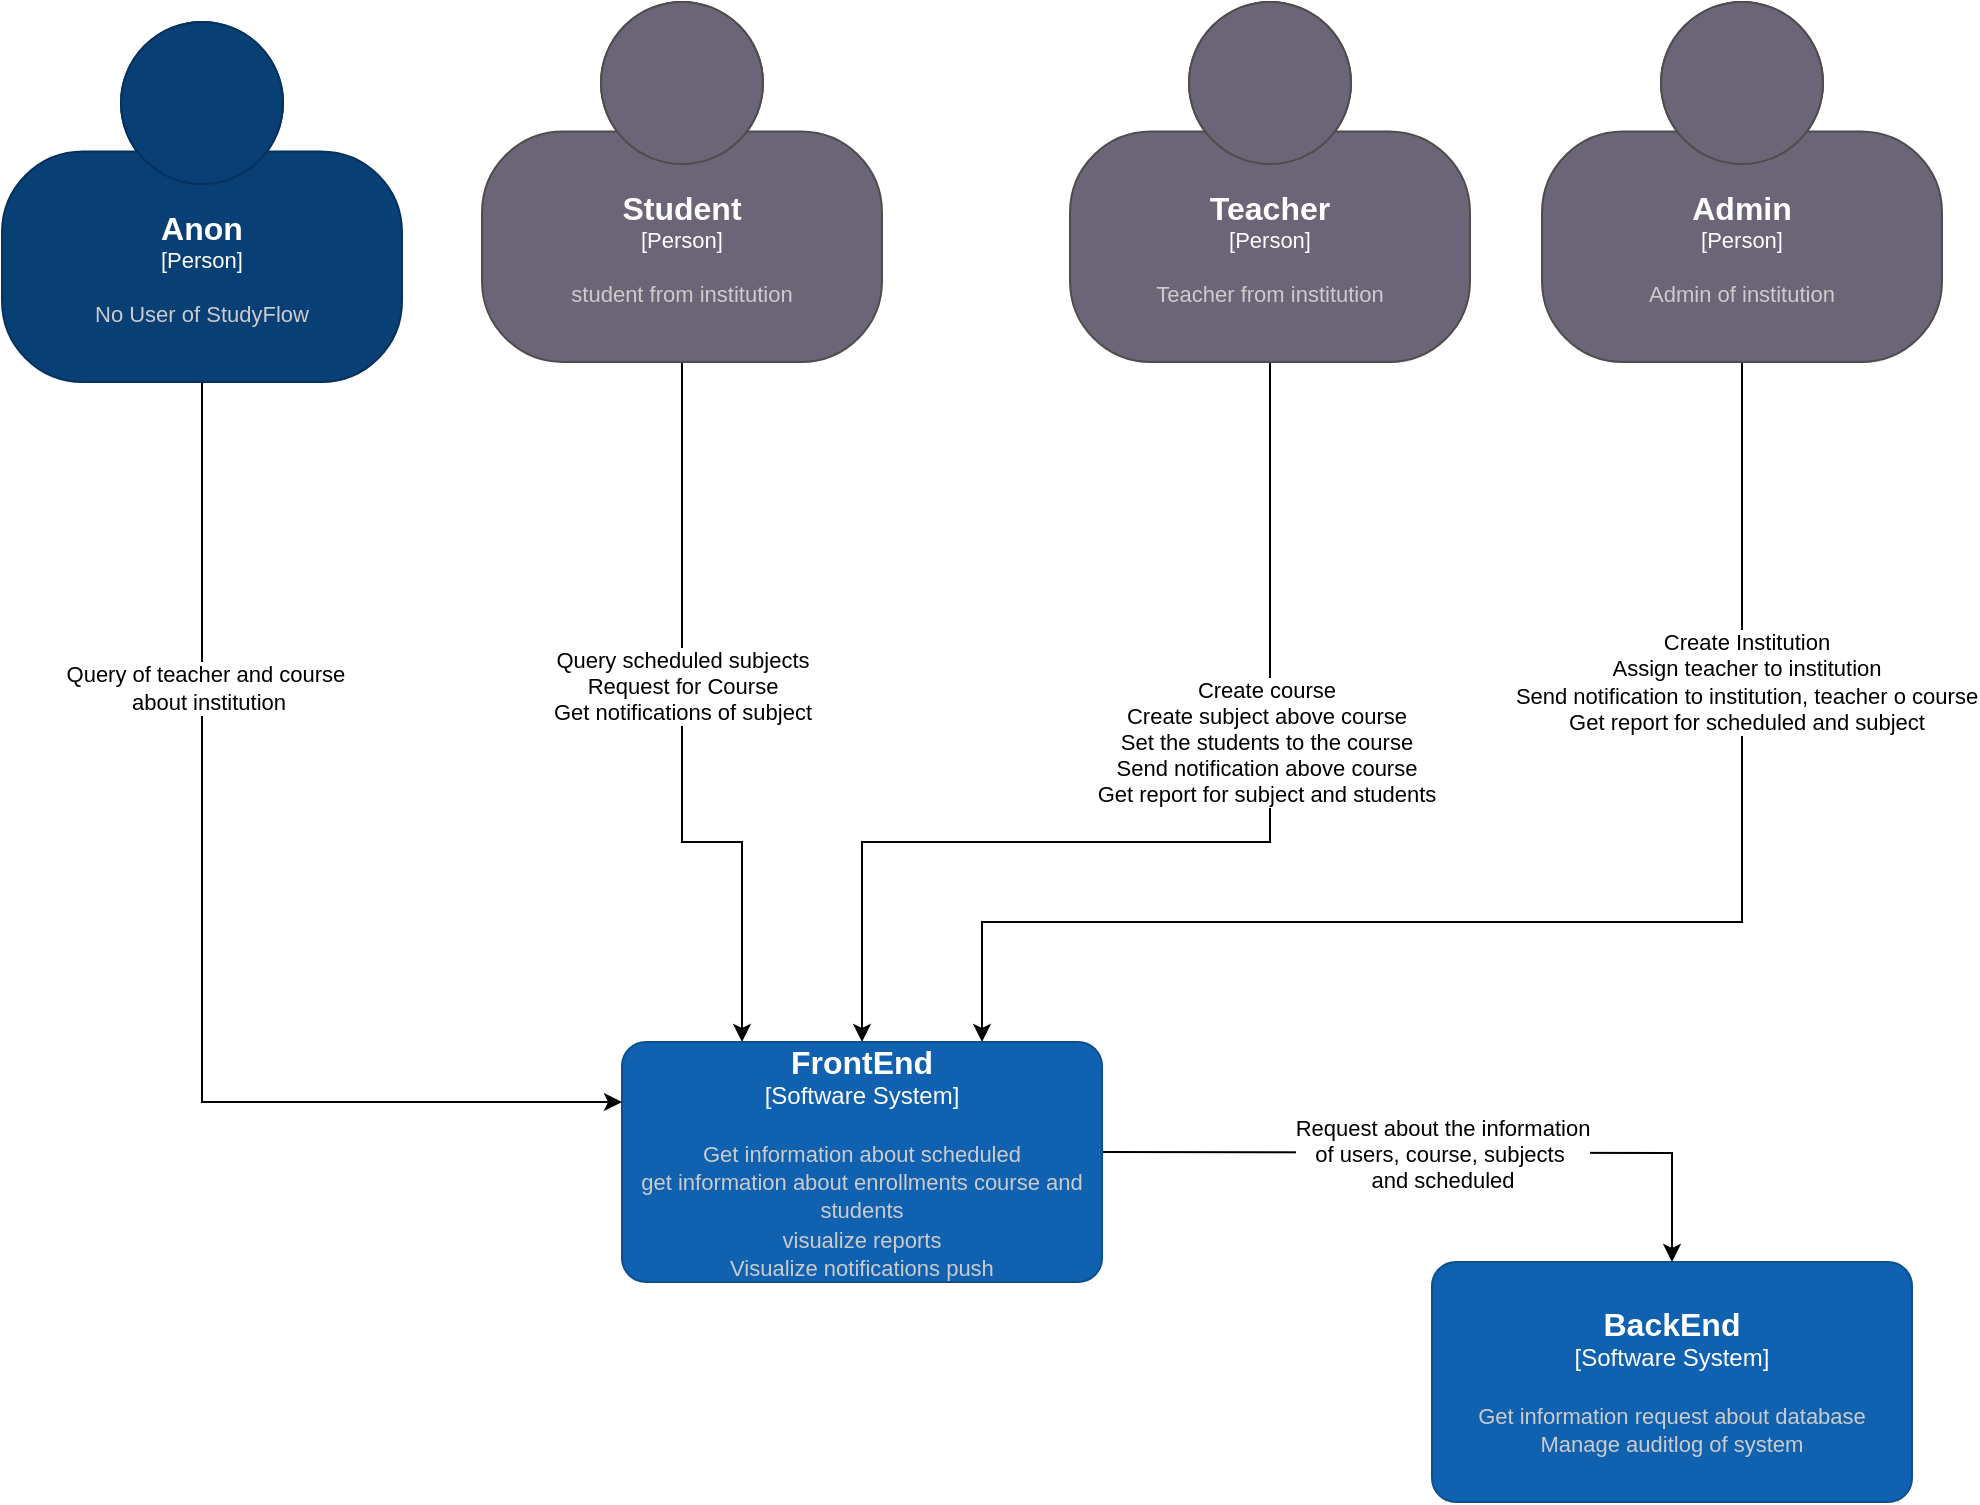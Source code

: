 <mxfile version="24.7.8" pages="4">
  <diagram name="Context Diagram" id="_-QTlpG-sVNHBJfVH9d7">
    <mxGraphModel grid="0" page="0" gridSize="10" guides="1" tooltips="1" connect="1" arrows="1" fold="1" pageScale="1" pageWidth="827" pageHeight="1169" math="0" shadow="0">
      <root>
        <mxCell id="0" />
        <mxCell id="1" parent="0" />
        <mxCell id="k3_IhWQZLZbpIGf2AoZ7-7" style="edgeStyle=orthogonalEdgeStyle;rounded=0;orthogonalLoop=1;jettySize=auto;html=1;exitX=0.5;exitY=1;exitDx=0;exitDy=0;exitPerimeter=0;entryX=0.5;entryY=0;entryDx=0;entryDy=0;entryPerimeter=0;" edge="1" parent="1" source="k3_IhWQZLZbpIGf2AoZ7-17" target="k3_IhWQZLZbpIGf2AoZ7-19">
          <mxGeometry relative="1" as="geometry">
            <mxPoint x="240" y="500" as="targetPoint" />
            <mxPoint x="414" y="190" as="sourcePoint" />
            <Array as="points">
              <mxPoint x="414" y="430" />
              <mxPoint x="210" y="430" />
            </Array>
          </mxGeometry>
        </mxCell>
        <mxCell id="k3_IhWQZLZbpIGf2AoZ7-9" value="Create course&lt;div&gt;Create subject above course&lt;/div&gt;&lt;div&gt;Set the students to the course&lt;/div&gt;&lt;div&gt;Send notification above course&lt;/div&gt;&lt;div&gt;Get report for subject and students&lt;/div&gt;" style="edgeLabel;html=1;align=center;verticalAlign=middle;resizable=0;points=[];" connectable="0" vertex="1" parent="k3_IhWQZLZbpIGf2AoZ7-7">
          <mxGeometry x="-0.304" y="-2" relative="1" as="geometry">
            <mxPoint as="offset" />
          </mxGeometry>
        </mxCell>
        <mxCell id="k3_IhWQZLZbpIGf2AoZ7-10" style="edgeStyle=orthogonalEdgeStyle;rounded=0;orthogonalLoop=1;jettySize=auto;html=1;exitX=0.5;exitY=1;exitDx=0;exitDy=0;exitPerimeter=0;entryX=0.75;entryY=0;entryDx=0;entryDy=0;entryPerimeter=0;" edge="1" parent="1" source="k3_IhWQZLZbpIGf2AoZ7-18" target="k3_IhWQZLZbpIGf2AoZ7-19">
          <mxGeometry relative="1" as="geometry">
            <mxPoint x="240" y="500" as="targetPoint" />
            <mxPoint x="650" y="180" as="sourcePoint" />
            <Array as="points">
              <mxPoint x="650" y="470" />
              <mxPoint x="270" y="470" />
            </Array>
          </mxGeometry>
        </mxCell>
        <mxCell id="k3_IhWQZLZbpIGf2AoZ7-11" value="Create Institution&lt;div&gt;Assign teacher to institution&lt;/div&gt;&lt;div&gt;Send notification to institution, teacher o course&lt;/div&gt;&lt;div&gt;Get report for scheduled and subject&lt;/div&gt;" style="edgeLabel;html=1;align=center;verticalAlign=middle;resizable=0;points=[];" connectable="0" vertex="1" parent="k3_IhWQZLZbpIGf2AoZ7-10">
          <mxGeometry x="-0.555" y="2" relative="1" as="geometry">
            <mxPoint as="offset" />
          </mxGeometry>
        </mxCell>
        <mxCell id="k3_IhWQZLZbpIGf2AoZ7-5" style="edgeStyle=orthogonalEdgeStyle;rounded=0;orthogonalLoop=1;jettySize=auto;html=1;entryX=0.25;entryY=0;entryDx=0;entryDy=0;entryPerimeter=0;exitX=0.5;exitY=1;exitDx=0;exitDy=0;exitPerimeter=0;" edge="1" parent="1" source="k3_IhWQZLZbpIGf2AoZ7-16" target="k3_IhWQZLZbpIGf2AoZ7-19">
          <mxGeometry relative="1" as="geometry">
            <mxPoint x="120" y="190" as="sourcePoint" />
            <mxPoint x="240.927" y="502.959" as="targetPoint" />
            <Array as="points">
              <mxPoint x="120" y="430" />
              <mxPoint x="150" y="430" />
            </Array>
          </mxGeometry>
        </mxCell>
        <mxCell id="k3_IhWQZLZbpIGf2AoZ7-6" value="Query scheduled subjects&lt;div&gt;Request for Course&lt;/div&gt;&lt;div&gt;Get notifications of subject&lt;/div&gt;" style="edgeLabel;html=1;align=center;verticalAlign=middle;resizable=0;points=[];" connectable="0" vertex="1" parent="k3_IhWQZLZbpIGf2AoZ7-5">
          <mxGeometry x="-0.125" relative="1" as="geometry">
            <mxPoint as="offset" />
          </mxGeometry>
        </mxCell>
        <mxCell id="k3_IhWQZLZbpIGf2AoZ7-14" style="edgeStyle=orthogonalEdgeStyle;rounded=0;orthogonalLoop=1;jettySize=auto;html=1;entryX=0.5;entryY=0;entryDx=0;entryDy=0;entryPerimeter=0;" edge="1" parent="1" target="k3_IhWQZLZbpIGf2AoZ7-20">
          <mxGeometry relative="1" as="geometry">
            <mxPoint x="329.37" y="585" as="sourcePoint" />
            <mxPoint x="563.431" y="633" as="targetPoint" />
          </mxGeometry>
        </mxCell>
        <mxCell id="k3_IhWQZLZbpIGf2AoZ7-15" value="Request about the information&lt;div&gt;of users, course, subjects&amp;nbsp;&lt;/div&gt;&lt;div&gt;and scheduled&lt;/div&gt;" style="edgeLabel;html=1;align=center;verticalAlign=middle;resizable=0;points=[];" connectable="0" vertex="1" parent="k3_IhWQZLZbpIGf2AoZ7-14">
          <mxGeometry x="-0.001" relative="1" as="geometry">
            <mxPoint as="offset" />
          </mxGeometry>
        </mxCell>
        <object placeholders="1" c4Name="Student" c4Type="Person" c4Description="student from institution" label="&lt;font style=&quot;font-size: 16px&quot;&gt;&lt;b&gt;%c4Name%&lt;/b&gt;&lt;/font&gt;&lt;div&gt;[%c4Type%]&lt;/div&gt;&lt;br&gt;&lt;div&gt;&lt;font style=&quot;font-size: 11px&quot;&gt;&lt;font color=&quot;#cccccc&quot;&gt;%c4Description%&lt;/font&gt;&lt;/div&gt;" id="k3_IhWQZLZbpIGf2AoZ7-16">
          <mxCell style="html=1;fontSize=11;dashed=0;whiteSpace=wrap;fillColor=#6C6477;strokeColor=#4D4D4D;fontColor=#ffffff;shape=mxgraph.c4.person2;align=center;metaEdit=1;points=[[0.5,0,0],[1,0.5,0],[1,0.75,0],[0.75,1,0],[0.5,1,0],[0.25,1,0],[0,0.75,0],[0,0.5,0]];resizable=0;" vertex="1" parent="1">
            <mxGeometry x="20" y="10" width="200" height="180" as="geometry" />
          </mxCell>
        </object>
        <object placeholders="1" c4Name="Teacher" c4Type="Person" c4Description="Teacher from institution" label="&lt;font style=&quot;font-size: 16px&quot;&gt;&lt;b&gt;%c4Name%&lt;/b&gt;&lt;/font&gt;&lt;div&gt;[%c4Type%]&lt;/div&gt;&lt;br&gt;&lt;div&gt;&lt;font style=&quot;font-size: 11px&quot;&gt;&lt;font color=&quot;#cccccc&quot;&gt;%c4Description%&lt;/font&gt;&lt;/div&gt;" id="k3_IhWQZLZbpIGf2AoZ7-17">
          <mxCell style="html=1;fontSize=11;dashed=0;whiteSpace=wrap;fillColor=#6C6477;strokeColor=#4D4D4D;fontColor=#ffffff;shape=mxgraph.c4.person2;align=center;metaEdit=1;points=[[0.5,0,0],[1,0.5,0],[1,0.75,0],[0.75,1,0],[0.5,1,0],[0.25,1,0],[0,0.75,0],[0,0.5,0]];resizable=0;" vertex="1" parent="1">
            <mxGeometry x="314" y="10" width="200" height="180" as="geometry" />
          </mxCell>
        </object>
        <object placeholders="1" c4Name="Admin" c4Type="Person" c4Description="Admin of institution" label="&lt;font style=&quot;font-size: 16px&quot;&gt;&lt;b&gt;%c4Name%&lt;/b&gt;&lt;/font&gt;&lt;div&gt;[%c4Type%]&lt;/div&gt;&lt;br&gt;&lt;div&gt;&lt;font style=&quot;font-size: 11px&quot;&gt;&lt;font color=&quot;#cccccc&quot;&gt;%c4Description%&lt;/font&gt;&lt;/div&gt;" id="k3_IhWQZLZbpIGf2AoZ7-18">
          <mxCell style="html=1;fontSize=11;dashed=0;whiteSpace=wrap;fillColor=#6C6477;strokeColor=#4D4D4D;fontColor=#ffffff;shape=mxgraph.c4.person2;align=center;metaEdit=1;points=[[0.5,0,0],[1,0.5,0],[1,0.75,0],[0.75,1,0],[0.5,1,0],[0.25,1,0],[0,0.75,0],[0,0.5,0]];resizable=0;" vertex="1" parent="1">
            <mxGeometry x="550" y="10" width="200" height="180" as="geometry" />
          </mxCell>
        </object>
        <object placeholders="1" c4Name="FrontEnd" c4Type="Software System" c4Description="Get information about scheduled&#xa;get information about enrollments course and students&#xa; visualize reports&#xa;Visualize notifications push" label="&lt;font style=&quot;font-size: 16px&quot;&gt;&lt;b&gt;%c4Name%&lt;/b&gt;&lt;/font&gt;&lt;div&gt;[%c4Type%]&lt;/div&gt;&lt;br&gt;&lt;div&gt;&lt;font style=&quot;font-size: 11px&quot;&gt;&lt;font color=&quot;#cccccc&quot;&gt;%c4Description%&lt;/font&gt;&lt;/div&gt;" id="k3_IhWQZLZbpIGf2AoZ7-19">
          <mxCell style="rounded=1;whiteSpace=wrap;html=1;labelBackgroundColor=none;fillColor=#1061B0;fontColor=#ffffff;align=center;arcSize=10;strokeColor=#0D5091;metaEdit=1;resizable=0;points=[[0.25,0,0],[0.5,0,0],[0.75,0,0],[1,0.25,0],[1,0.5,0],[1,0.75,0],[0.75,1,0],[0.5,1,0],[0.25,1,0],[0,0.75,0],[0,0.5,0],[0,0.25,0]];" vertex="1" parent="1">
            <mxGeometry x="90" y="530" width="240" height="120" as="geometry" />
          </mxCell>
        </object>
        <object placeholders="1" c4Name="BackEnd" c4Type="Software System" c4Description="Get information request about database&#xa;Manage auditlog of system" label="&lt;font style=&quot;font-size: 16px&quot;&gt;&lt;b&gt;%c4Name%&lt;/b&gt;&lt;/font&gt;&lt;div&gt;[%c4Type%]&lt;/div&gt;&lt;br&gt;&lt;div&gt;&lt;font style=&quot;font-size: 11px&quot;&gt;&lt;font color=&quot;#cccccc&quot;&gt;%c4Description%&lt;/font&gt;&lt;/div&gt;" id="k3_IhWQZLZbpIGf2AoZ7-20">
          <mxCell style="rounded=1;whiteSpace=wrap;html=1;labelBackgroundColor=none;fillColor=#1061B0;fontColor=#ffffff;align=center;arcSize=10;strokeColor=#0D5091;metaEdit=1;resizable=0;points=[[0.25,0,0],[0.5,0,0],[0.75,0,0],[1,0.25,0],[1,0.5,0],[1,0.75,0],[0.75,1,0],[0.5,1,0],[0.25,1,0],[0,0.75,0],[0,0.5,0],[0,0.25,0]];" vertex="1" parent="1">
            <mxGeometry x="495" y="640" width="240" height="120" as="geometry" />
          </mxCell>
        </object>
        <object placeholders="1" c4Name="Anon" c4Type="Person" c4Description="No User of StudyFlow" label="&lt;font style=&quot;font-size: 16px&quot;&gt;&lt;b&gt;%c4Name%&lt;/b&gt;&lt;/font&gt;&lt;div&gt;[%c4Type%]&lt;/div&gt;&lt;br&gt;&lt;div&gt;&lt;font style=&quot;font-size: 11px&quot;&gt;&lt;font color=&quot;#cccccc&quot;&gt;%c4Description%&lt;/font&gt;&lt;/div&gt;" id="k3_IhWQZLZbpIGf2AoZ7-28">
          <mxCell style="html=1;fontSize=11;dashed=0;whiteSpace=wrap;fillColor=#083F75;strokeColor=#06315C;fontColor=#ffffff;shape=mxgraph.c4.person2;align=center;metaEdit=1;points=[[0.5,0,0],[1,0.5,0],[1,0.75,0],[0.75,1,0],[0.5,1,0],[0.25,1,0],[0,0.75,0],[0,0.5,0]];resizable=0;" vertex="1" parent="1">
            <mxGeometry x="-220" y="20" width="200" height="180" as="geometry" />
          </mxCell>
        </object>
        <mxCell id="k3_IhWQZLZbpIGf2AoZ7-29" style="edgeStyle=orthogonalEdgeStyle;rounded=0;orthogonalLoop=1;jettySize=auto;html=1;entryX=0;entryY=0.25;entryDx=0;entryDy=0;entryPerimeter=0;" edge="1" parent="1" source="k3_IhWQZLZbpIGf2AoZ7-28" target="k3_IhWQZLZbpIGf2AoZ7-19">
          <mxGeometry relative="1" as="geometry">
            <Array as="points">
              <mxPoint x="-120" y="560" />
            </Array>
          </mxGeometry>
        </mxCell>
        <mxCell id="k3_IhWQZLZbpIGf2AoZ7-30" value="Query of teacher and course&amp;nbsp;&lt;div&gt;about institution&lt;/div&gt;" style="edgeLabel;html=1;align=center;verticalAlign=middle;resizable=0;points=[];" connectable="0" vertex="1" parent="k3_IhWQZLZbpIGf2AoZ7-29">
          <mxGeometry x="-0.463" y="3" relative="1" as="geometry">
            <mxPoint as="offset" />
          </mxGeometry>
        </mxCell>
      </root>
    </mxGraphModel>
  </diagram>
  <diagram id="k_Q3KckuFotkBBFwCLiy" name="Container Diagram">
    <mxGraphModel grid="0" page="0" gridSize="10" guides="1" tooltips="1" connect="1" arrows="1" fold="1" pageScale="1" pageWidth="827" pageHeight="1169" math="0" shadow="0">
      <root>
        <mxCell id="0" />
        <mxCell id="1" parent="0" />
        <object placeholders="1" c4Name="DB" c4Type="Container" c4Technology="SQL Server 2022" c4Description="Container information about studyflow, users, institution, course, enrollment, subjects and scheduled" label="&lt;font style=&quot;font-size: 16px&quot;&gt;&lt;b&gt;%c4Name%&lt;/b&gt;&lt;/font&gt;&lt;div&gt;[%c4Type%:&amp;nbsp;%c4Technology%]&lt;/div&gt;&lt;br&gt;&lt;div&gt;&lt;font style=&quot;font-size: 11px&quot;&gt;&lt;font color=&quot;#E6E6E6&quot;&gt;%c4Description%&lt;/font&gt;&lt;/div&gt;" id="S6DgVQ2V6kB6xUizne8h-1">
          <mxCell style="shape=cylinder3;size=15;whiteSpace=wrap;html=1;boundedLbl=1;rounded=0;labelBackgroundColor=none;fillColor=#23A2D9;fontSize=12;fontColor=#ffffff;align=center;strokeColor=#0E7DAD;metaEdit=1;points=[[0.5,0,0],[1,0.25,0],[1,0.5,0],[1,0.75,0],[0.5,1,0],[0,0.75,0],[0,0.5,0],[0,0.25,0]];resizable=0;" vertex="1" parent="1">
            <mxGeometry x="620" y="1770" width="240" height="120" as="geometry" />
          </mxCell>
        </object>
        <object placeholders="1" c4Name="Single Page Application" c4Type="Container" c4Technology="React V 22" c4Description="Delivers the static content " label="&lt;font style=&quot;font-size: 16px&quot;&gt;&lt;b&gt;%c4Name%&lt;/b&gt;&lt;/font&gt;&lt;div&gt;[%c4Type%:&amp;nbsp;%c4Technology%]&lt;/div&gt;&lt;br&gt;&lt;div&gt;&lt;font style=&quot;font-size: 11px&quot;&gt;&lt;font color=&quot;#E6E6E6&quot;&gt;%c4Description%&lt;/font&gt;&lt;/div&gt;" id="S6DgVQ2V6kB6xUizne8h-2">
          <mxCell style="shape=mxgraph.c4.webBrowserContainer2;whiteSpace=wrap;html=1;boundedLbl=1;rounded=0;labelBackgroundColor=none;strokeColor=#118ACD;fillColor=#23A2D9;strokeColor=#118ACD;strokeColor2=#0E7DAD;fontSize=12;fontColor=#ffffff;align=center;metaEdit=1;points=[[0.5,0,0],[1,0.25,0],[1,0.5,0],[1,0.75,0],[0.5,1,0],[0,0.75,0],[0,0.5,0],[0,0.25,0]];resizable=0;" vertex="1" parent="1">
            <mxGeometry x="160" y="1510" width="240" height="160" as="geometry" />
          </mxCell>
        </object>
        <object placeholders="1" c4Name="Student" c4Type="Person" c4Description="student from institution" label="&lt;font style=&quot;font-size: 16px&quot;&gt;&lt;b&gt;%c4Name%&lt;/b&gt;&lt;/font&gt;&lt;div&gt;[%c4Type%]&lt;/div&gt;&lt;br&gt;&lt;div&gt;&lt;font style=&quot;font-size: 11px&quot;&gt;&lt;font color=&quot;#cccccc&quot;&gt;%c4Description%&lt;/font&gt;&lt;/div&gt;" id="S6DgVQ2V6kB6xUizne8h-4">
          <mxCell style="html=1;fontSize=11;dashed=0;whiteSpace=wrap;fillColor=#6C6477;strokeColor=#4D4D4D;fontColor=#ffffff;shape=mxgraph.c4.person2;align=center;metaEdit=1;points=[[0.5,0,0],[1,0.5,0],[1,0.75,0],[0.75,1,0],[0.5,1,0],[0.25,1,0],[0,0.75,0],[0,0.5,0]];resizable=0;" vertex="1" parent="1">
            <mxGeometry x="290" y="1190" width="200" height="180" as="geometry" />
          </mxCell>
        </object>
        <object placeholders="1" c4Name="Teacher" c4Type="Person" c4Description="Teacher from institution" label="&lt;font style=&quot;font-size: 16px&quot;&gt;&lt;b&gt;%c4Name%&lt;/b&gt;&lt;/font&gt;&lt;div&gt;[%c4Type%]&lt;/div&gt;&lt;br&gt;&lt;div&gt;&lt;font style=&quot;font-size: 11px&quot;&gt;&lt;font color=&quot;#cccccc&quot;&gt;%c4Description%&lt;/font&gt;&lt;/div&gt;" id="S6DgVQ2V6kB6xUizne8h-5">
          <mxCell style="html=1;fontSize=11;dashed=0;whiteSpace=wrap;fillColor=#6C6477;strokeColor=#4D4D4D;fontColor=#ffffff;shape=mxgraph.c4.person2;align=center;metaEdit=1;points=[[0.5,0,0],[1,0.5,0],[1,0.75,0],[0.75,1,0],[0.5,1,0],[0.25,1,0],[0,0.75,0],[0,0.5,0]];resizable=0;" vertex="1" parent="1">
            <mxGeometry x="530" y="1190" width="200" height="180" as="geometry" />
          </mxCell>
        </object>
        <object placeholders="1" c4Name="Admin" c4Type="Person" c4Description="Admin of institution" label="&lt;font style=&quot;font-size: 16px&quot;&gt;&lt;b&gt;%c4Name%&lt;/b&gt;&lt;/font&gt;&lt;div&gt;[%c4Type%]&lt;/div&gt;&lt;br&gt;&lt;div&gt;&lt;font style=&quot;font-size: 11px&quot;&gt;&lt;font color=&quot;#cccccc&quot;&gt;%c4Description%&lt;/font&gt;&lt;/div&gt;" id="S6DgVQ2V6kB6xUizne8h-6">
          <mxCell style="html=1;fontSize=11;dashed=0;whiteSpace=wrap;fillColor=#6C6477;strokeColor=#4D4D4D;fontColor=#ffffff;shape=mxgraph.c4.person2;align=center;metaEdit=1;points=[[0.5,0,0],[1,0.5,0],[1,0.75,0],[0.75,1,0],[0.5,1,0],[0.25,1,0],[0,0.75,0],[0,0.5,0]];resizable=0;" vertex="1" parent="1">
            <mxGeometry x="770" y="1190" width="200" height="180" as="geometry" />
          </mxCell>
        </object>
        <object placeholders="1" c4Name="Anon" c4Type="Person" c4Description="No User of StudyFlow" label="&lt;font style=&quot;font-size: 16px&quot;&gt;&lt;b&gt;%c4Name%&lt;/b&gt;&lt;/font&gt;&lt;div&gt;[%c4Type%]&lt;/div&gt;&lt;br&gt;&lt;div&gt;&lt;font style=&quot;font-size: 11px&quot;&gt;&lt;font color=&quot;#cccccc&quot;&gt;%c4Description%&lt;/font&gt;&lt;/div&gt;" id="S6DgVQ2V6kB6xUizne8h-7">
          <mxCell style="html=1;fontSize=11;dashed=0;whiteSpace=wrap;fillColor=#083F75;strokeColor=#06315C;fontColor=#ffffff;shape=mxgraph.c4.person2;align=center;metaEdit=1;points=[[0.5,0,0],[1,0.5,0],[1,0.75,0],[0.75,1,0],[0.5,1,0],[0.25,1,0],[0,0.75,0],[0,0.5,0]];resizable=0;" vertex="1" parent="1">
            <mxGeometry x="50" y="1190" width="200" height="180" as="geometry" />
          </mxCell>
        </object>
        <object placeholders="1" c4Name="Frontend" c4Type="ContainerScopeBoundary" c4Application="Container" label="&lt;font style=&quot;font-size: 16px&quot;&gt;&lt;b&gt;&lt;div style=&quot;text-align: left&quot;&gt;%c4Name%&lt;/div&gt;&lt;/b&gt;&lt;/font&gt;&lt;div style=&quot;text-align: left&quot;&gt;[%c4Application%]&lt;/div&gt;" id="qyaxtqvwN7ElBRcNeVA2-1">
          <mxCell style="rounded=1;fontSize=11;whiteSpace=wrap;html=1;dashed=1;arcSize=20;fillColor=none;strokeColor=#666666;fontColor=#333333;labelBackgroundColor=none;align=left;verticalAlign=bottom;labelBorderColor=none;spacingTop=0;spacing=10;dashPattern=8 4;metaEdit=1;rotatable=0;perimeter=rectanglePerimeter;noLabel=0;labelPadding=0;allowArrows=0;connectable=0;expand=0;recursiveResize=0;editable=1;pointerEvents=0;absoluteArcSize=1;points=[[0.25,0,0],[0.5,0,0],[0.75,0,0],[1,0.25,0],[1,0.5,0],[1,0.75,0],[0.75,1,0],[0.5,1,0],[0.25,1,0],[0,0.75,0],[0,0.5,0],[0,0.25,0]];" vertex="1" parent="1">
            <mxGeometry x="70" y="1490" width="400" height="235" as="geometry" />
          </mxCell>
        </object>
        <object placeholders="1" c4Name="Backend" c4Type="ContainerScopeBoundary" c4Application="Container" label="&lt;font style=&quot;font-size: 16px&quot;&gt;&lt;b&gt;&lt;div style=&quot;text-align: left&quot;&gt;%c4Name%&lt;/div&gt;&lt;/b&gt;&lt;/font&gt;&lt;div style=&quot;text-align: left&quot;&gt;[%c4Application%]&lt;/div&gt;" id="ruaWJonLU63SbhhyLItn-6">
          <mxCell style="rounded=1;fontSize=11;whiteSpace=wrap;html=1;dashed=1;arcSize=20;fillColor=none;strokeColor=#666666;fontColor=#333333;labelBackgroundColor=none;align=left;verticalAlign=bottom;labelBorderColor=none;spacingTop=0;spacing=10;dashPattern=8 4;metaEdit=1;rotatable=0;perimeter=rectanglePerimeter;noLabel=0;labelPadding=0;allowArrows=0;connectable=0;expand=0;recursiveResize=0;editable=1;pointerEvents=0;absoluteArcSize=1;points=[[0.25,0,0],[0.5,0,0],[0.75,0,0],[1,0.25,0],[1,0.5,0],[1,0.75,0],[0.75,1,0],[0.5,1,0],[0.25,1,0],[0,0.75,0],[0,0.5,0],[0,0.25,0]];" vertex="1" parent="1">
            <mxGeometry x="550" y="1490" width="620" height="510" as="geometry" />
          </mxCell>
        </object>
        <object placeholders="1" c4Type="Relationship" c4Description="Visits pages" label="&lt;div style=&quot;text-align: left&quot;&gt;&lt;div style=&quot;text-align: center&quot;&gt;&lt;b&gt;%c4Description%&lt;/b&gt;&lt;/div&gt;" id="ruaWJonLU63SbhhyLItn-7">
          <mxCell style="endArrow=blockThin;html=1;fontSize=10;fontColor=#404040;strokeWidth=1;endFill=1;strokeColor=#828282;elbow=vertical;metaEdit=1;endSize=14;startSize=14;jumpStyle=arc;jumpSize=16;rounded=0;edgeStyle=orthogonalEdgeStyle;exitX=0.5;exitY=1;exitDx=0;exitDy=0;exitPerimeter=0;entryX=0.5;entryY=0;entryDx=0;entryDy=0;entryPerimeter=0;" edge="1" parent="1" source="S6DgVQ2V6kB6xUizne8h-7" target="S6DgVQ2V6kB6xUizne8h-2">
            <mxGeometry width="240" relative="1" as="geometry">
              <mxPoint x="380" y="1450" as="sourcePoint" />
              <mxPoint x="620" y="1450" as="targetPoint" />
            </mxGeometry>
          </mxCell>
        </object>
        <object placeholders="1" c4Type="Relationship" c4Description="Visits pages" label="&lt;div style=&quot;text-align: left&quot;&gt;&lt;div style=&quot;text-align: center&quot;&gt;&lt;b&gt;%c4Description%&lt;/b&gt;&lt;/div&gt;" id="ruaWJonLU63SbhhyLItn-8">
          <mxCell style="endArrow=blockThin;html=1;fontSize=10;fontColor=#404040;strokeWidth=1;endFill=1;strokeColor=#828282;elbow=vertical;metaEdit=1;endSize=14;startSize=14;jumpStyle=arc;jumpSize=16;rounded=0;edgeStyle=orthogonalEdgeStyle;exitX=0.5;exitY=1;exitDx=0;exitDy=0;exitPerimeter=0;entryX=0.5;entryY=0;entryDx=0;entryDy=0;entryPerimeter=0;" edge="1" parent="1" source="S6DgVQ2V6kB6xUizne8h-4" target="S6DgVQ2V6kB6xUizne8h-2">
            <mxGeometry width="240" relative="1" as="geometry">
              <mxPoint x="160" y="1380" as="sourcePoint" />
              <mxPoint x="290" y="1520" as="targetPoint" />
              <Array as="points">
                <mxPoint x="390" y="1430" />
                <mxPoint x="280" y="1430" />
              </Array>
            </mxGeometry>
          </mxCell>
        </object>
        <object placeholders="1" c4Type="Relationship" c4Description="Visits pages" label="&lt;div style=&quot;text-align: left&quot;&gt;&lt;div style=&quot;text-align: center&quot;&gt;&lt;b&gt;%c4Description%&lt;/b&gt;&lt;/div&gt;" id="ruaWJonLU63SbhhyLItn-9">
          <mxCell style="endArrow=blockThin;html=1;fontSize=10;fontColor=#404040;strokeWidth=1;endFill=1;strokeColor=#828282;elbow=vertical;metaEdit=1;endSize=14;startSize=14;jumpStyle=arc;jumpSize=16;rounded=0;edgeStyle=orthogonalEdgeStyle;exitX=0.5;exitY=1;exitDx=0;exitDy=0;exitPerimeter=0;entryX=0.5;entryY=0;entryDx=0;entryDy=0;entryPerimeter=0;" edge="1" parent="1" source="S6DgVQ2V6kB6xUizne8h-5" target="S6DgVQ2V6kB6xUizne8h-2">
            <mxGeometry width="240" relative="1" as="geometry">
              <mxPoint x="170" y="1390" as="sourcePoint" />
              <mxPoint x="300" y="1530" as="targetPoint" />
            </mxGeometry>
          </mxCell>
        </object>
        <object placeholders="1" c4Type="Relationship" c4Description="Visits pages" label="&lt;div style=&quot;text-align: left&quot;&gt;&lt;div style=&quot;text-align: center&quot;&gt;&lt;b&gt;%c4Description%&lt;/b&gt;&lt;/div&gt;" id="ruaWJonLU63SbhhyLItn-10">
          <mxCell style="endArrow=blockThin;html=1;fontSize=10;fontColor=#404040;strokeWidth=1;endFill=1;strokeColor=#828282;elbow=vertical;metaEdit=1;endSize=14;startSize=14;jumpStyle=arc;jumpSize=16;rounded=0;edgeStyle=orthogonalEdgeStyle;exitX=0.5;exitY=1;exitDx=0;exitDy=0;exitPerimeter=0;entryX=0.5;entryY=0;entryDx=0;entryDy=0;entryPerimeter=0;" edge="1" parent="1" source="S6DgVQ2V6kB6xUizne8h-6" target="S6DgVQ2V6kB6xUizne8h-2">
            <mxGeometry width="240" relative="1" as="geometry">
              <mxPoint x="180" y="1400" as="sourcePoint" />
              <mxPoint x="310" y="1540" as="targetPoint" />
              <Array as="points">
                <mxPoint x="870" y="1460" />
                <mxPoint x="280" y="1460" />
              </Array>
            </mxGeometry>
          </mxCell>
        </object>
        <object placeholders="1" c4Name="StudyFlow.API.Service" c4Type="Container" c4Technology="ASP Net Core " c4Description="All logic from Uses Cases" label="&lt;font style=&quot;font-size: 14px&quot;&gt;&lt;b&gt;%c4Name%&lt;/b&gt;&lt;/font&gt;&lt;div&gt;[%c4Type%:&amp;nbsp;%c4Technology%]&lt;/div&gt;&lt;br&gt;&lt;div&gt;&lt;font style=&quot;font-size: 11px&quot;&gt;&lt;font color=&quot;#E6E6E6&quot;&gt;%c4Description%&lt;/font&gt;&lt;/div&gt;" id="ruaWJonLU63SbhhyLItn-11">
          <mxCell style="shape=hexagon;size=50;perimeter=hexagonPerimeter2;whiteSpace=wrap;html=1;fixedSize=1;rounded=1;labelBackgroundColor=none;fillColor=#23A2D9;fontSize=12;fontColor=#ffffff;align=center;strokeColor=#0E7DAD;metaEdit=1;points=[[0.5,0,0],[1,0.25,0],[1,0.5,0],[1,0.75,0],[0.5,1,0],[0,0.75,0],[0,0.5,0],[0,0.25,0]];resizable=0;" vertex="1" parent="1">
            <mxGeometry x="640" y="1510" width="200" height="170" as="geometry" />
          </mxCell>
        </object>
        <object placeholders="1" c4Type="Relationship" c4Technology="JSON/HTTP" c4Description="Makes API calls" label="&lt;div style=&quot;text-align: left&quot;&gt;&lt;div style=&quot;text-align: center&quot;&gt;&lt;b&gt;%c4Description%&lt;/b&gt;&lt;/div&gt;&lt;div style=&quot;text-align: center&quot;&gt;[%c4Technology%]&lt;/div&gt;&lt;/div&gt;" id="ruaWJonLU63SbhhyLItn-12">
          <mxCell style="endArrow=blockThin;html=1;fontSize=10;fontColor=#404040;strokeWidth=1;endFill=1;strokeColor=#828282;elbow=vertical;metaEdit=1;endSize=14;startSize=14;jumpStyle=arc;jumpSize=16;rounded=0;edgeStyle=orthogonalEdgeStyle;exitX=1;exitY=0.5;exitDx=0;exitDy=0;exitPerimeter=0;entryX=0;entryY=0.5;entryDx=0;entryDy=0;entryPerimeter=0;" edge="1" parent="1" source="S6DgVQ2V6kB6xUizne8h-2" target="ruaWJonLU63SbhhyLItn-11">
            <mxGeometry width="240" relative="1" as="geometry">
              <mxPoint x="380" y="1720" as="sourcePoint" />
              <mxPoint x="620" y="1720" as="targetPoint" />
            </mxGeometry>
          </mxCell>
        </object>
        <object placeholders="1" c4Type="Relationship" c4Technology="SQL/TCP" c4Description="DQL and DML commands queries" label="&lt;div style=&quot;text-align: left&quot;&gt;&lt;div style=&quot;text-align: center&quot;&gt;&lt;b&gt;%c4Description%&lt;/b&gt;&lt;/div&gt;&lt;div style=&quot;text-align: center&quot;&gt;[%c4Technology%]&lt;/div&gt;&lt;/div&gt;" id="ruaWJonLU63SbhhyLItn-14">
          <mxCell style="endArrow=blockThin;html=1;fontSize=10;fontColor=#404040;strokeWidth=1;endFill=1;strokeColor=#828282;elbow=vertical;metaEdit=1;endSize=14;startSize=14;jumpStyle=arc;jumpSize=16;rounded=0;edgeStyle=orthogonalEdgeStyle;exitX=0.5;exitY=1;exitDx=0;exitDy=0;exitPerimeter=0;entryX=0.5;entryY=0;entryDx=0;entryDy=0;entryPerimeter=0;" edge="1" parent="1" source="ruaWJonLU63SbhhyLItn-11" target="S6DgVQ2V6kB6xUizne8h-1">
            <mxGeometry width="240" relative="1" as="geometry">
              <mxPoint x="380" y="1720" as="sourcePoint" />
              <mxPoint x="620" y="1720" as="targetPoint" />
            </mxGeometry>
          </mxCell>
        </object>
        <object placeholders="1" c4Name="Blob Storage" c4Type="Container" c4Technology="Blob Storage Service" c4Description="Storage file from logo or picture profile." label="&lt;font style=&quot;font-size: 16px&quot;&gt;&lt;b&gt;%c4Name%&lt;/b&gt;&lt;/font&gt;&lt;div&gt;[%c4Type%:&amp;nbsp;%c4Technology%]&lt;/div&gt;&lt;br&gt;&lt;div&gt;&lt;font style=&quot;font-size: 11px&quot;&gt;&lt;font color=&quot;#E6E6E6&quot;&gt;%c4Description%&lt;/font&gt;&lt;/div&gt;" id="ruaWJonLU63SbhhyLItn-15">
          <mxCell style="shape=cylinder3;size=15;whiteSpace=wrap;html=1;boundedLbl=1;rounded=0;labelBackgroundColor=none;fillColor=#23A2D9;fontSize=12;fontColor=#ffffff;align=center;strokeColor=#0E7DAD;metaEdit=1;points=[[0.5,0,0],[1,0.25,0],[1,0.5,0],[1,0.75,0],[0.5,1,0],[0,0.75,0],[0,0.5,0],[0,0.25,0]];resizable=0;" vertex="1" parent="1">
            <mxGeometry x="900" y="1770" width="240" height="120" as="geometry" />
          </mxCell>
        </object>
        <object placeholders="1" c4Type="Relationship" c4Technology="JSON/HTTP" c4Description="Makes API calls" label="&lt;div style=&quot;text-align: left&quot;&gt;&lt;div style=&quot;text-align: center&quot;&gt;&lt;b&gt;%c4Description%&lt;/b&gt;&lt;/div&gt;&lt;div style=&quot;text-align: center&quot;&gt;[%c4Technology%]&lt;/div&gt;&lt;/div&gt;" id="ruaWJonLU63SbhhyLItn-16">
          <mxCell style="endArrow=blockThin;html=1;fontSize=10;fontColor=#404040;strokeWidth=1;endFill=1;strokeColor=#828282;elbow=vertical;metaEdit=1;endSize=14;startSize=14;jumpStyle=arc;jumpSize=16;rounded=0;edgeStyle=orthogonalEdgeStyle;exitX=1;exitY=0.5;exitDx=0;exitDy=0;exitPerimeter=0;entryX=0.5;entryY=0;entryDx=0;entryDy=0;entryPerimeter=0;" edge="1" parent="1" source="ruaWJonLU63SbhhyLItn-11" target="ruaWJonLU63SbhhyLItn-15">
            <mxGeometry width="240" relative="1" as="geometry">
              <mxPoint x="840" y="1640" as="sourcePoint" />
              <mxPoint x="1080" y="1640" as="targetPoint" />
            </mxGeometry>
          </mxCell>
        </object>
      </root>
    </mxGraphModel>
  </diagram>
  <diagram id="xTlqL2prC6duYqrDbAQq" name="Component Diagram">
    <mxGraphModel grid="0" page="0" gridSize="10" guides="1" tooltips="1" connect="1" arrows="1" fold="1" pageScale="1" pageWidth="827" pageHeight="1169" math="0" shadow="0">
      <root>
        <mxCell id="0" />
        <mxCell id="1" parent="0" />
        <object placeholders="1" c4Name="StudyFlow.Frontend" c4Type="Container" c4Technology="React V 22" c4Description="Visualizate the information from StudyFlow" label="&lt;font style=&quot;font-size: 16px&quot;&gt;&lt;b&gt;%c4Name%&lt;/b&gt;&lt;/font&gt;&lt;div&gt;[%c4Type%:&amp;nbsp;%c4Technology%]&lt;/div&gt;&lt;br&gt;&lt;div&gt;&lt;font style=&quot;font-size: 11px&quot;&gt;&lt;font color=&quot;#E6E6E6&quot;&gt;%c4Description%&lt;/font&gt;&lt;/div&gt;" id="iO1eeHTdOtAFK0WPFPEZ-1">
          <mxCell style="shape=mxgraph.c4.webBrowserContainer2;whiteSpace=wrap;html=1;boundedLbl=1;rounded=0;labelBackgroundColor=none;strokeColor=#118ACD;fillColor=#23A2D9;strokeColor=#118ACD;strokeColor2=#0E7DAD;fontSize=12;fontColor=#ffffff;align=center;metaEdit=1;points=[[0.5,0,0],[1,0.25,0],[1,0.5,0],[1,0.75,0],[0.5,1,0],[0,0.75,0],[0,0.5,0],[0,0.25,0]];resizable=0;" vertex="1" parent="1">
            <mxGeometry x="65" y="-275" width="240" height="160" as="geometry" />
          </mxCell>
        </object>
        <object placeholders="1" c4Name="StudyFlow.API.Service" c4Type="ContainerScopeBoundary" c4Application="Container" label="&lt;font style=&quot;font-size: 16px&quot;&gt;&lt;b&gt;&lt;div style=&quot;text-align: left&quot;&gt;%c4Name%&lt;/div&gt;&lt;/b&gt;&lt;/font&gt;&lt;div style=&quot;text-align: left&quot;&gt;[%c4Application%]&lt;/div&gt;" id="iO1eeHTdOtAFK0WPFPEZ-2">
          <mxCell style="rounded=1;fontSize=11;whiteSpace=wrap;html=1;dashed=1;arcSize=20;fillColor=none;strokeColor=#666666;fontColor=#333333;labelBackgroundColor=none;align=left;verticalAlign=bottom;labelBorderColor=none;spacingTop=0;spacing=10;dashPattern=8 4;metaEdit=1;rotatable=0;perimeter=rectanglePerimeter;noLabel=0;labelPadding=0;allowArrows=0;connectable=0;expand=0;recursiveResize=0;editable=1;pointerEvents=0;absoluteArcSize=1;points=[[0.25,0,0],[0.5,0,0],[0.75,0,0],[1,0.25,0],[1,0.5,0],[1,0.75,0],[0.75,1,0],[0.5,1,0],[0.25,1,0],[0,0.75,0],[0,0.5,0],[0,0.25,0]];" vertex="1" parent="1">
            <mxGeometry x="-416" y="39" width="3091" height="1074" as="geometry" />
          </mxCell>
        </object>
        <object placeholders="1" c4Name="AuthController" c4Type="Component" c4Technology="ASP NET CORE" c4Description="Manage creation user, modify or delete." label="&lt;font style=&quot;font-size: 16px&quot;&gt;&lt;b&gt;%c4Name%&lt;/b&gt;&lt;/font&gt;&lt;div&gt;[%c4Type%: %c4Technology%]&lt;/div&gt;&lt;br&gt;&lt;div&gt;&lt;font style=&quot;font-size: 11px&quot;&gt;%c4Description%&lt;/font&gt;&lt;/div&gt;" id="iO1eeHTdOtAFK0WPFPEZ-3">
          <mxCell style="rounded=1;whiteSpace=wrap;html=1;labelBackgroundColor=none;fillColor=#63BEF2;fontColor=#ffffff;align=center;arcSize=6;strokeColor=#2086C9;metaEdit=1;resizable=0;points=[[0.25,0,0],[0.5,0,0],[0.75,0,0],[1,0.25,0],[1,0.5,0],[1,0.75,0],[0.75,1,0],[0.5,1,0],[0.25,1,0],[0,0.75,0],[0,0.5,0],[0,0.25,0]];" vertex="1" parent="1">
            <mxGeometry x="-383" y="78" width="240" height="120" as="geometry" />
          </mxCell>
        </object>
        <object placeholders="1" c4Name="UserController" c4Type="Component" c4Technology="ASP NET CORE" c4Description="Manage creation user, modify or delete." label="&lt;font style=&quot;font-size: 16px&quot;&gt;&lt;b&gt;%c4Name%&lt;/b&gt;&lt;/font&gt;&lt;div&gt;[%c4Type%: %c4Technology%]&lt;/div&gt;&lt;br&gt;&lt;div&gt;&lt;font style=&quot;font-size: 11px&quot;&gt;%c4Description%&lt;/font&gt;&lt;/div&gt;" id="iO1eeHTdOtAFK0WPFPEZ-4">
          <mxCell style="rounded=1;whiteSpace=wrap;html=1;labelBackgroundColor=none;fillColor=#63BEF2;fontColor=#ffffff;align=center;arcSize=6;strokeColor=#2086C9;metaEdit=1;resizable=0;points=[[0.25,0,0],[0.5,0,0],[0.75,0,0],[1,0.25,0],[1,0.5,0],[1,0.75,0],[0.75,1,0],[0.5,1,0],[0.25,1,0],[0,0.75,0],[0,0.5,0],[0,0.25,0]];" vertex="1" parent="1">
            <mxGeometry x="-117" y="78" width="240" height="120" as="geometry" />
          </mxCell>
        </object>
        <object placeholders="1" c4Name="OnboardingInstitutionController" c4Type="Component" c4Technology="ASP NET CORE" c4Description="Manage institution, course, cohort, create to course a teacher with a cohort. " label="&lt;font style=&quot;font-size: 14px&quot;&gt;&lt;b&gt;%c4Name%&lt;/b&gt;&lt;/font&gt;&lt;div&gt;[%c4Type%: %c4Technology%]&lt;/div&gt;&lt;br&gt;&lt;div&gt;&lt;font style=&quot;font-size: 11px&quot;&gt;%c4Description%&lt;/font&gt;&lt;/div&gt;" id="iO1eeHTdOtAFK0WPFPEZ-5">
          <mxCell style="rounded=1;whiteSpace=wrap;html=1;labelBackgroundColor=none;fillColor=#63BEF2;fontColor=#ffffff;align=center;arcSize=6;strokeColor=#2086C9;metaEdit=1;resizable=0;points=[[0.25,0,0],[0.5,0,0],[0.75,0,0],[1,0.25,0],[1,0.5,0],[1,0.75,0],[0.75,1,0],[0.5,1,0],[0.25,1,0],[0,0.75,0],[0,0.5,0],[0,0.25,0]];" vertex="1" parent="1">
            <mxGeometry x="144" y="80" width="240" height="120" as="geometry" />
          </mxCell>
        </object>
        <object placeholders="1" c4Name="OnboardingStudentsController" c4Type="Component" c4Technology="ASP NET CORE" c4Description="Manage request to course, get course, get subjects and get scheduled" label="&lt;font style=&quot;font-size: 16px&quot;&gt;&lt;b&gt;%c4Name%&lt;/b&gt;&lt;/font&gt;&lt;div&gt;[%c4Type%: %c4Technology%]&lt;/div&gt;&lt;br&gt;&lt;div&gt;&lt;font style=&quot;font-size: 11px&quot;&gt;%c4Description%&lt;/font&gt;&lt;/div&gt;" id="iO1eeHTdOtAFK0WPFPEZ-6">
          <mxCell style="rounded=1;whiteSpace=wrap;html=1;labelBackgroundColor=none;fillColor=#63BEF2;fontColor=#ffffff;align=center;arcSize=6;strokeColor=#2086C9;metaEdit=1;resizable=0;points=[[0.25,0,0],[0.5,0,0],[0.75,0,0],[1,0.25,0],[1,0.5,0],[1,0.75,0],[0.75,1,0],[0.5,1,0],[0.25,1,0],[0,0.75,0],[0,0.5,0],[0,0.25,0]];" vertex="1" parent="1">
            <mxGeometry x="411" y="80" width="240" height="120" as="geometry" />
          </mxCell>
        </object>
        <object placeholders="1" c4Name="OnboardingTeacherController" c4Type="Component" c4Technology="ASP NET CORE" c4Description="Manage request to course, get course, get subjects and get scheduled, add enrollment" label="&lt;font style=&quot;font-size: 16px&quot;&gt;&lt;b&gt;%c4Name%&lt;/b&gt;&lt;/font&gt;&lt;div&gt;[%c4Type%: %c4Technology%]&lt;/div&gt;&lt;br&gt;&lt;div&gt;&lt;font style=&quot;font-size: 11px&quot;&gt;%c4Description%&lt;/font&gt;&lt;/div&gt;" id="iO1eeHTdOtAFK0WPFPEZ-7">
          <mxCell style="rounded=1;whiteSpace=wrap;html=1;labelBackgroundColor=none;fillColor=#63BEF2;fontColor=#ffffff;align=center;arcSize=6;strokeColor=#2086C9;metaEdit=1;resizable=0;points=[[0.25,0,0],[0.5,0,0],[0.75,0,0],[1,0.25,0],[1,0.5,0],[1,0.75,0],[0.75,1,0],[0.5,1,0],[0.25,1,0],[0,0.75,0],[0,0.5,0],[0,0.25,0]];" vertex="1" parent="1">
            <mxGeometry x="675" y="80" width="240" height="120" as="geometry" />
          </mxCell>
        </object>
        <object placeholders="1" c4Name="NotificationsController" c4Type="Component" c4Technology="ASP NET CORE" c4Description="Manage notifications." label="&lt;font style=&quot;font-size: 16px&quot;&gt;&lt;b&gt;%c4Name%&lt;/b&gt;&lt;/font&gt;&lt;div&gt;[%c4Type%: %c4Technology%]&lt;/div&gt;&lt;br&gt;&lt;div&gt;&lt;font style=&quot;font-size: 11px&quot;&gt;%c4Description%&lt;/font&gt;&lt;/div&gt;" id="iO1eeHTdOtAFK0WPFPEZ-8">
          <mxCell style="rounded=1;whiteSpace=wrap;html=1;labelBackgroundColor=none;fillColor=#63BEF2;fontColor=#ffffff;align=center;arcSize=6;strokeColor=#2086C9;metaEdit=1;resizable=0;points=[[0.25,0,0],[0.5,0,0],[0.75,0,0],[1,0.25,0],[1,0.5,0],[1,0.75,0],[0.75,1,0],[0.5,1,0],[0.25,1,0],[0,0.75,0],[0,0.5,0],[0,0.25,0]];" vertex="1" parent="1">
            <mxGeometry x="950" y="82" width="240" height="120" as="geometry" />
          </mxCell>
        </object>
        <object placeholders="1" c4Name="AuthService" c4Type="Container" c4Technology="Class Library C#" c4Description="Manage, login, logout, and password recovery" label="&lt;font style=&quot;font-size: 16px&quot;&gt;&lt;b&gt;%c4Name%&lt;/b&gt;&lt;/font&gt;&lt;div&gt;[%c4Type%: %c4Technology%]&lt;/div&gt;&lt;br&gt;&lt;div&gt;&lt;font style=&quot;font-size: 11px&quot;&gt;&lt;font color=&quot;#E6E6E6&quot;&gt;%c4Description%&lt;/font&gt;&lt;/div&gt;" id="iO1eeHTdOtAFK0WPFPEZ-9">
          <mxCell style="rounded=1;whiteSpace=wrap;html=1;fontSize=11;labelBackgroundColor=none;fillColor=#23A2D9;fontColor=#ffffff;align=center;arcSize=10;strokeColor=#0E7DAD;metaEdit=1;resizable=0;points=[[0.25,0,0],[0.5,0,0],[0.75,0,0],[1,0.25,0],[1,0.5,0],[1,0.75,0],[0.75,1,0],[0.5,1,0],[0.25,1,0],[0,0.75,0],[0,0.5,0],[0,0.25,0]];" vertex="1" parent="1">
            <mxGeometry x="-383" y="318" width="240" height="120" as="geometry" />
          </mxCell>
        </object>
        <mxCell id="iO1eeHTdOtAFK0WPFPEZ-10" style="edgeStyle=orthogonalEdgeStyle;rounded=0;orthogonalLoop=1;jettySize=auto;html=1;entryX=0.5;entryY=0;entryDx=0;entryDy=0;entryPerimeter=0;dashed=1;dashPattern=8 8;" edge="1" parent="1" source="iO1eeHTdOtAFK0WPFPEZ-3" target="iO1eeHTdOtAFK0WPFPEZ-9">
          <mxGeometry relative="1" as="geometry" />
        </mxCell>
        <mxCell id="iO1eeHTdOtAFK0WPFPEZ-11" value="Uses" style="edgeLabel;html=1;align=center;verticalAlign=middle;resizable=0;points=[];" connectable="0" vertex="1" parent="iO1eeHTdOtAFK0WPFPEZ-10">
          <mxGeometry x="-0.003" y="3" relative="1" as="geometry">
            <mxPoint as="offset" />
          </mxGeometry>
        </mxCell>
        <object placeholders="1" c4Name="UserService" c4Type="Container" c4Technology="Class Library C#" c4Description="Manage User" label="&lt;font style=&quot;font-size: 16px&quot;&gt;&lt;b&gt;%c4Name%&lt;/b&gt;&lt;/font&gt;&lt;div&gt;[%c4Type%: %c4Technology%]&lt;/div&gt;&lt;br&gt;&lt;div&gt;&lt;font style=&quot;font-size: 11px&quot;&gt;&lt;font color=&quot;#E6E6E6&quot;&gt;%c4Description%&lt;/font&gt;&lt;/div&gt;" id="iO1eeHTdOtAFK0WPFPEZ-12">
          <mxCell style="rounded=1;whiteSpace=wrap;html=1;fontSize=11;labelBackgroundColor=none;fillColor=#23A2D9;fontColor=#ffffff;align=center;arcSize=10;strokeColor=#0E7DAD;metaEdit=1;resizable=0;points=[[0.25,0,0],[0.5,0,0],[0.75,0,0],[1,0.25,0],[1,0.5,0],[1,0.75,0],[0.75,1,0],[0.5,1,0],[0.25,1,0],[0,0.75,0],[0,0.5,0],[0,0.25,0]];" vertex="1" parent="1">
            <mxGeometry x="-117" y="318" width="240" height="120" as="geometry" />
          </mxCell>
        </object>
        <mxCell id="iO1eeHTdOtAFK0WPFPEZ-13" style="edgeStyle=orthogonalEdgeStyle;rounded=0;orthogonalLoop=1;jettySize=auto;html=1;entryX=0.5;entryY=0;entryDx=0;entryDy=0;entryPerimeter=0;dashed=1;dashPattern=8 8;exitX=0.5;exitY=1;exitDx=0;exitDy=0;exitPerimeter=0;" edge="1" parent="1" source="iO1eeHTdOtAFK0WPFPEZ-4" target="iO1eeHTdOtAFK0WPFPEZ-12">
          <mxGeometry relative="1" as="geometry">
            <mxPoint x="-6.34" y="202" as="sourcePoint" />
            <mxPoint x="-6.34" y="322" as="targetPoint" />
          </mxGeometry>
        </mxCell>
        <mxCell id="iO1eeHTdOtAFK0WPFPEZ-14" value="Uses" style="edgeLabel;html=1;align=center;verticalAlign=middle;resizable=0;points=[];" connectable="0" vertex="1" parent="iO1eeHTdOtAFK0WPFPEZ-13">
          <mxGeometry x="-0.003" y="3" relative="1" as="geometry">
            <mxPoint as="offset" />
          </mxGeometry>
        </mxCell>
        <object placeholders="1" c4Name="OnboardingInstitutionService" c4Type="Container" c4Technology="Class Library C#" c4Description="Manage Institution, course, cohort" label="&lt;font style=&quot;font-size: 16px&quot;&gt;&lt;b&gt;%c4Name%&lt;/b&gt;&lt;/font&gt;&lt;div&gt;[%c4Type%: %c4Technology%]&lt;/div&gt;&lt;br&gt;&lt;div&gt;&lt;font style=&quot;font-size: 11px&quot;&gt;&lt;font color=&quot;#E6E6E6&quot;&gt;%c4Description%&lt;/font&gt;&lt;/div&gt;" id="iO1eeHTdOtAFK0WPFPEZ-15">
          <mxCell style="rounded=1;whiteSpace=wrap;html=1;fontSize=11;labelBackgroundColor=none;fillColor=#23A2D9;fontColor=#ffffff;align=center;arcSize=10;strokeColor=#0E7DAD;metaEdit=1;resizable=0;points=[[0.25,0,0],[0.5,0,0],[0.75,0,0],[1,0.25,0],[1,0.5,0],[1,0.75,0],[0.75,1,0],[0.5,1,0],[0.25,1,0],[0,0.75,0],[0,0.5,0],[0,0.25,0]];" vertex="1" parent="1">
            <mxGeometry x="144" y="318" width="240" height="120" as="geometry" />
          </mxCell>
        </object>
        <mxCell id="iO1eeHTdOtAFK0WPFPEZ-16" style="edgeStyle=orthogonalEdgeStyle;rounded=0;orthogonalLoop=1;jettySize=auto;html=1;entryX=0.5;entryY=0;entryDx=0;entryDy=0;entryPerimeter=0;dashed=1;dashPattern=8 8;exitX=0.5;exitY=1;exitDx=0;exitDy=0;exitPerimeter=0;" edge="1" parent="1" source="iO1eeHTdOtAFK0WPFPEZ-5" target="iO1eeHTdOtAFK0WPFPEZ-15">
          <mxGeometry relative="1" as="geometry">
            <mxPoint x="252" y="211" as="sourcePoint" />
            <mxPoint x="252" y="331" as="targetPoint" />
          </mxGeometry>
        </mxCell>
        <mxCell id="iO1eeHTdOtAFK0WPFPEZ-17" value="Uses" style="edgeLabel;html=1;align=center;verticalAlign=middle;resizable=0;points=[];" connectable="0" vertex="1" parent="iO1eeHTdOtAFK0WPFPEZ-16">
          <mxGeometry x="-0.003" y="3" relative="1" as="geometry">
            <mxPoint as="offset" />
          </mxGeometry>
        </mxCell>
        <object placeholders="1" c4Name="OnboardingStudentService" c4Type="Container" c4Technology="Class Library C#" c4Description="Manage scheduled" label="&lt;font style=&quot;font-size: 16px&quot;&gt;&lt;b&gt;%c4Name%&lt;/b&gt;&lt;/font&gt;&lt;div&gt;[%c4Type%: %c4Technology%]&lt;/div&gt;&lt;br&gt;&lt;div&gt;&lt;font style=&quot;font-size: 11px&quot;&gt;&lt;font color=&quot;#E6E6E6&quot;&gt;%c4Description%&lt;/font&gt;&lt;/div&gt;" id="iO1eeHTdOtAFK0WPFPEZ-18">
          <mxCell style="rounded=1;whiteSpace=wrap;html=1;fontSize=11;labelBackgroundColor=none;fillColor=#23A2D9;fontColor=#ffffff;align=center;arcSize=10;strokeColor=#0E7DAD;metaEdit=1;resizable=0;points=[[0.25,0,0],[0.5,0,0],[0.75,0,0],[1,0.25,0],[1,0.5,0],[1,0.75,0],[0.75,1,0],[0.5,1,0],[0.25,1,0],[0,0.75,0],[0,0.5,0],[0,0.25,0]];" vertex="1" parent="1">
            <mxGeometry x="411" y="318" width="240" height="120" as="geometry" />
          </mxCell>
        </object>
        <mxCell id="iO1eeHTdOtAFK0WPFPEZ-19" style="edgeStyle=orthogonalEdgeStyle;rounded=0;orthogonalLoop=1;jettySize=auto;html=1;entryX=0.5;entryY=0;entryDx=0;entryDy=0;entryPerimeter=0;dashed=1;dashPattern=8 8;exitX=0.5;exitY=1;exitDx=0;exitDy=0;exitPerimeter=0;" edge="1" parent="1" source="iO1eeHTdOtAFK0WPFPEZ-6" target="iO1eeHTdOtAFK0WPFPEZ-18">
          <mxGeometry relative="1" as="geometry">
            <mxPoint x="530.66" y="207" as="sourcePoint" />
            <mxPoint x="530.66" y="325" as="targetPoint" />
          </mxGeometry>
        </mxCell>
        <mxCell id="iO1eeHTdOtAFK0WPFPEZ-20" value="Uses" style="edgeLabel;html=1;align=center;verticalAlign=middle;resizable=0;points=[];" connectable="0" vertex="1" parent="iO1eeHTdOtAFK0WPFPEZ-19">
          <mxGeometry x="-0.003" y="3" relative="1" as="geometry">
            <mxPoint as="offset" />
          </mxGeometry>
        </mxCell>
        <object placeholders="1" c4Name="OnboardingTeacherService" c4Type="Container" c4Technology="Class Library C#" c4Description="Manage Subjects, scheduled, and enrollment" label="&lt;font style=&quot;font-size: 16px&quot;&gt;&lt;b&gt;%c4Name%&lt;/b&gt;&lt;/font&gt;&lt;div&gt;[%c4Type%: %c4Technology%]&lt;/div&gt;&lt;br&gt;&lt;div&gt;&lt;font style=&quot;font-size: 11px&quot;&gt;&lt;font color=&quot;#E6E6E6&quot;&gt;%c4Description%&lt;/font&gt;&lt;/div&gt;" id="iO1eeHTdOtAFK0WPFPEZ-21">
          <mxCell style="rounded=1;whiteSpace=wrap;html=1;fontSize=11;labelBackgroundColor=none;fillColor=#23A2D9;fontColor=#ffffff;align=center;arcSize=10;strokeColor=#0E7DAD;metaEdit=1;resizable=0;points=[[0.25,0,0],[0.5,0,0],[0.75,0,0],[1,0.25,0],[1,0.5,0],[1,0.75,0],[0.75,1,0],[0.5,1,0],[0.25,1,0],[0,0.75,0],[0,0.5,0],[0,0.25,0]];" vertex="1" parent="1">
            <mxGeometry x="675" y="318" width="240" height="120" as="geometry" />
          </mxCell>
        </object>
        <mxCell id="iO1eeHTdOtAFK0WPFPEZ-22" style="edgeStyle=orthogonalEdgeStyle;rounded=0;orthogonalLoop=1;jettySize=auto;html=1;entryX=0.5;entryY=0;entryDx=0;entryDy=0;entryPerimeter=0;dashed=1;dashPattern=8 8;exitX=0.5;exitY=1;exitDx=0;exitDy=0;exitPerimeter=0;" edge="1" parent="1" source="iO1eeHTdOtAFK0WPFPEZ-7" target="iO1eeHTdOtAFK0WPFPEZ-21">
          <mxGeometry relative="1" as="geometry">
            <mxPoint x="790" y="207" as="sourcePoint" />
            <mxPoint x="790" y="325" as="targetPoint" />
          </mxGeometry>
        </mxCell>
        <mxCell id="iO1eeHTdOtAFK0WPFPEZ-23" value="Uses" style="edgeLabel;html=1;align=center;verticalAlign=middle;resizable=0;points=[];" connectable="0" vertex="1" parent="iO1eeHTdOtAFK0WPFPEZ-22">
          <mxGeometry x="-0.003" y="3" relative="1" as="geometry">
            <mxPoint as="offset" />
          </mxGeometry>
        </mxCell>
        <object placeholders="1" c4Name="NotificationsService" c4Type="Container" c4Technology="Class Library C#" c4Description="Manage notifications" label="&lt;font style=&quot;font-size: 16px&quot;&gt;&lt;b&gt;%c4Name%&lt;/b&gt;&lt;/font&gt;&lt;div&gt;[%c4Type%: %c4Technology%]&lt;/div&gt;&lt;br&gt;&lt;div&gt;&lt;font style=&quot;font-size: 11px&quot;&gt;&lt;font color=&quot;#E6E6E6&quot;&gt;%c4Description%&lt;/font&gt;&lt;/div&gt;" id="iO1eeHTdOtAFK0WPFPEZ-24">
          <mxCell style="rounded=1;whiteSpace=wrap;html=1;fontSize=11;labelBackgroundColor=none;fillColor=#23A2D9;fontColor=#ffffff;align=center;arcSize=10;strokeColor=#0E7DAD;metaEdit=1;resizable=0;points=[[0.25,0,0],[0.5,0,0],[0.75,0,0],[1,0.25,0],[1,0.5,0],[1,0.75,0],[0.75,1,0],[0.5,1,0],[0.25,1,0],[0,0.75,0],[0,0.5,0],[0,0.25,0]];" vertex="1" parent="1">
            <mxGeometry x="950" y="318" width="240" height="120" as="geometry" />
          </mxCell>
        </object>
        <mxCell id="iO1eeHTdOtAFK0WPFPEZ-25" style="edgeStyle=orthogonalEdgeStyle;rounded=0;orthogonalLoop=1;jettySize=auto;html=1;entryX=0.5;entryY=0;entryDx=0;entryDy=0;entryPerimeter=0;dashed=1;dashPattern=8 8;exitX=0.5;exitY=1;exitDx=0;exitDy=0;exitPerimeter=0;" edge="1" parent="1" source="iO1eeHTdOtAFK0WPFPEZ-8" target="iO1eeHTdOtAFK0WPFPEZ-24">
          <mxGeometry relative="1" as="geometry">
            <mxPoint x="1069.66" y="211" as="sourcePoint" />
            <mxPoint x="1069.66" y="329" as="targetPoint" />
          </mxGeometry>
        </mxCell>
        <mxCell id="iO1eeHTdOtAFK0WPFPEZ-26" value="Uses" style="edgeLabel;html=1;align=center;verticalAlign=middle;resizable=0;points=[];" connectable="0" vertex="1" parent="iO1eeHTdOtAFK0WPFPEZ-25">
          <mxGeometry x="-0.003" y="3" relative="1" as="geometry">
            <mxPoint as="offset" />
          </mxGeometry>
        </mxCell>
        <object placeholders="1" c4Name="JwtService" c4Type="Container" c4Technology="Class Library C#" c4Description="Manage Jwt token" label="&lt;font style=&quot;font-size: 16px&quot;&gt;&lt;b&gt;%c4Name%&lt;/b&gt;&lt;/font&gt;&lt;div&gt;[%c4Type%: %c4Technology%]&lt;/div&gt;&lt;br&gt;&lt;div&gt;&lt;font style=&quot;font-size: 11px&quot;&gt;&lt;font color=&quot;#E6E6E6&quot;&gt;%c4Description%&lt;/font&gt;&lt;/div&gt;" id="iO1eeHTdOtAFK0WPFPEZ-27">
          <mxCell style="rounded=1;whiteSpace=wrap;html=1;fontSize=11;labelBackgroundColor=none;fillColor=#23A2D9;fontColor=#ffffff;align=center;arcSize=10;strokeColor=#0E7DAD;metaEdit=1;resizable=0;points=[[0.25,0,0],[0.5,0,0],[0.75,0,0],[1,0.25,0],[1,0.5,0],[1,0.75,0],[0.75,1,0],[0.5,1,0],[0.25,1,0],[0,0.75,0],[0,0.5,0],[0,0.25,0]];" vertex="1" parent="1">
            <mxGeometry x="-364" y="520" width="240" height="120" as="geometry" />
          </mxCell>
        </object>
        <object placeholders="1" c4Name="PasswordService" c4Type="Container" c4Technology="Class Library C#" c4Description="encode and decode the password" label="&lt;font style=&quot;font-size: 16px&quot;&gt;&lt;b&gt;%c4Name%&lt;/b&gt;&lt;/font&gt;&lt;div&gt;[%c4Type%: %c4Technology%]&lt;/div&gt;&lt;br&gt;&lt;div&gt;&lt;font style=&quot;font-size: 11px&quot;&gt;&lt;font color=&quot;#E6E6E6&quot;&gt;%c4Description%&lt;/font&gt;&lt;/div&gt;" id="iO1eeHTdOtAFK0WPFPEZ-28">
          <mxCell style="rounded=1;whiteSpace=wrap;html=1;fontSize=11;labelBackgroundColor=none;fillColor=#23A2D9;fontColor=#ffffff;align=center;arcSize=10;strokeColor=#0E7DAD;metaEdit=1;resizable=0;points=[[0.25,0,0],[0.5,0,0],[0.75,0,0],[1,0.25,0],[1,0.5,0],[1,0.75,0],[0.75,1,0],[0.5,1,0],[0.25,1,0],[0,0.75,0],[0,0.5,0],[0,0.25,0]];" vertex="1" parent="1">
            <mxGeometry x="-56" y="524" width="240" height="120" as="geometry" />
          </mxCell>
        </object>
        <mxCell id="iO1eeHTdOtAFK0WPFPEZ-29" style="edgeStyle=orthogonalEdgeStyle;rounded=0;orthogonalLoop=1;jettySize=auto;html=1;entryX=0.5;entryY=0;entryDx=0;entryDy=0;entryPerimeter=0;dashed=1;dashPattern=8 8;exitX=0.5;exitY=1;exitDx=0;exitDy=0;exitPerimeter=0;" edge="1" parent="1" source="iO1eeHTdOtAFK0WPFPEZ-9" target="iO1eeHTdOtAFK0WPFPEZ-27">
          <mxGeometry relative="1" as="geometry">
            <mxPoint x="-250" y="466" as="sourcePoint" />
            <mxPoint x="-250" y="586" as="targetPoint" />
          </mxGeometry>
        </mxCell>
        <mxCell id="iO1eeHTdOtAFK0WPFPEZ-30" value="Uses" style="edgeLabel;html=1;align=center;verticalAlign=middle;resizable=0;points=[];" connectable="0" vertex="1" parent="iO1eeHTdOtAFK0WPFPEZ-29">
          <mxGeometry x="-0.003" y="3" relative="1" as="geometry">
            <mxPoint as="offset" />
          </mxGeometry>
        </mxCell>
        <object placeholders="1" c4Type="Relationship" c4Technology="JSON/HTTP" c4Description="Makes API calls" label="&lt;div style=&quot;text-align: left&quot;&gt;&lt;div style=&quot;text-align: center&quot;&gt;&lt;b&gt;%c4Description%&lt;/b&gt;&lt;/div&gt;&lt;div style=&quot;text-align: center&quot;&gt;[%c4Technology%]&lt;/div&gt;&lt;/div&gt;" id="iO1eeHTdOtAFK0WPFPEZ-35">
          <mxCell style="endArrow=blockThin;html=1;fontSize=10;fontColor=#404040;strokeWidth=1;endFill=1;strokeColor=#828282;elbow=vertical;metaEdit=1;endSize=14;startSize=14;jumpStyle=arc;jumpSize=16;rounded=0;edgeStyle=orthogonalEdgeStyle;exitX=0.5;exitY=1;exitDx=0;exitDy=0;exitPerimeter=0;" edge="1" parent="1" source="iO1eeHTdOtAFK0WPFPEZ-1">
            <mxGeometry width="240" relative="1" as="geometry">
              <mxPoint x="121" y="265" as="sourcePoint" />
              <mxPoint x="186" y="51" as="targetPoint" />
            </mxGeometry>
          </mxCell>
        </object>
        <object placeholders="1" c4Name="UnitofWork" c4Type="Container" c4Technology="Class Library C#." c4Description="Manage Unit of Work." label="&lt;font style=&quot;font-size: 16px&quot;&gt;&lt;b&gt;%c4Name%&lt;/b&gt;&lt;/font&gt;&lt;div&gt;[%c4Type%: %c4Technology%]&lt;/div&gt;&lt;br&gt;&lt;div&gt;&lt;font style=&quot;font-size: 11px&quot;&gt;&lt;font color=&quot;#E6E6E6&quot;&gt;%c4Description%&lt;/font&gt;&lt;/div&gt;" id="dqyvGJKuAVNeISt1xUKg-17">
          <mxCell style="rounded=1;whiteSpace=wrap;html=1;fontSize=11;labelBackgroundColor=none;fillColor=#23A2D9;fontColor=#ffffff;align=center;arcSize=10;strokeColor=#0E7DAD;metaEdit=1;resizable=0;points=[[0.25,0,0],[0.5,0,0],[0.75,0,0],[1,0.25,0],[1,0.5,0],[1,0.75,0],[0.75,1,0],[0.5,1,0],[0.25,1,0],[0,0.75,0],[0,0.5,0],[0,0.25,0]];" vertex="1" parent="1">
            <mxGeometry x="624" y="729" width="240" height="120" as="geometry" />
          </mxCell>
        </object>
        <object placeholders="1" c4Name="Repository" c4Type="Container" c4Technology="Class Library C#." c4Description="Manage Repository." label="&lt;font style=&quot;font-size: 16px&quot;&gt;&lt;b&gt;%c4Name%&lt;/b&gt;&lt;/font&gt;&lt;div&gt;[%c4Type%: %c4Technology%]&lt;/div&gt;&lt;br&gt;&lt;div&gt;&lt;font style=&quot;font-size: 11px&quot;&gt;&lt;font color=&quot;#E6E6E6&quot;&gt;%c4Description%&lt;/font&gt;&lt;/div&gt;" id="dqyvGJKuAVNeISt1xUKg-18">
          <mxCell style="rounded=1;whiteSpace=wrap;html=1;fontSize=11;labelBackgroundColor=none;fillColor=#23A2D9;fontColor=#ffffff;align=center;arcSize=10;strokeColor=#0E7DAD;metaEdit=1;resizable=0;points=[[0.25,0,0],[0.5,0,0],[0.75,0,0],[1,0.25,0],[1,0.5,0],[1,0.75,0],[0.75,1,0],[0.5,1,0],[0.25,1,0],[0,0.75,0],[0,0.5,0],[0,0.25,0]];" vertex="1" parent="1">
            <mxGeometry x="624" y="916" width="240" height="120" as="geometry" />
          </mxCell>
        </object>
        <mxCell id="dqyvGJKuAVNeISt1xUKg-19" style="edgeStyle=orthogonalEdgeStyle;rounded=0;orthogonalLoop=1;jettySize=auto;html=1;entryX=0.5;entryY=0;entryDx=0;entryDy=0;entryPerimeter=0;dashed=1;dashPattern=8 8;" edge="1" parent="1" source="dqyvGJKuAVNeISt1xUKg-17" target="dqyvGJKuAVNeISt1xUKg-18">
          <mxGeometry relative="1" as="geometry" />
        </mxCell>
        <mxCell id="dqyvGJKuAVNeISt1xUKg-20" value="Uses" style="edgeLabel;html=1;align=center;verticalAlign=middle;resizable=0;points=[];" connectable="0" vertex="1" parent="dqyvGJKuAVNeISt1xUKg-19">
          <mxGeometry x="-0.195" y="-1" relative="1" as="geometry">
            <mxPoint as="offset" />
          </mxGeometry>
        </mxCell>
        <mxCell id="dqyvGJKuAVNeISt1xUKg-23" style="edgeStyle=orthogonalEdgeStyle;rounded=0;orthogonalLoop=1;jettySize=auto;html=1;entryX=0.5;entryY=0;entryDx=0;entryDy=0;entryPerimeter=0;dashed=1;dashPattern=8 8;" edge="1" parent="1" source="iO1eeHTdOtAFK0WPFPEZ-12" target="dqyvGJKuAVNeISt1xUKg-17">
          <mxGeometry relative="1" as="geometry">
            <Array as="points">
              <mxPoint x="3" y="477" />
              <mxPoint x="744" y="477" />
            </Array>
          </mxGeometry>
        </mxCell>
        <mxCell id="dqyvGJKuAVNeISt1xUKg-32" value="Uses" style="edgeLabel;html=1;align=center;verticalAlign=middle;resizable=0;points=[];" connectable="0" vertex="1" parent="dqyvGJKuAVNeISt1xUKg-23">
          <mxGeometry x="0.853" y="1" relative="1" as="geometry">
            <mxPoint as="offset" />
          </mxGeometry>
        </mxCell>
        <mxCell id="dqyvGJKuAVNeISt1xUKg-24" style="edgeStyle=orthogonalEdgeStyle;rounded=0;orthogonalLoop=1;jettySize=auto;html=1;dashed=1;dashPattern=8 8;entryX=0.75;entryY=0;entryDx=0;entryDy=0;entryPerimeter=0;" edge="1" parent="1" source="iO1eeHTdOtAFK0WPFPEZ-15" target="dqyvGJKuAVNeISt1xUKg-17">
          <mxGeometry relative="1" as="geometry">
            <mxPoint x="841" y="561" as="targetPoint" />
            <Array as="points">
              <mxPoint x="264" y="458" />
              <mxPoint x="804" y="458" />
            </Array>
          </mxGeometry>
        </mxCell>
        <mxCell id="dqyvGJKuAVNeISt1xUKg-33" value="Uses" style="edgeLabel;html=1;align=center;verticalAlign=middle;resizable=0;points=[];" connectable="0" vertex="1" parent="dqyvGJKuAVNeISt1xUKg-24">
          <mxGeometry x="0.816" y="-3" relative="1" as="geometry">
            <mxPoint as="offset" />
          </mxGeometry>
        </mxCell>
        <mxCell id="dqyvGJKuAVNeISt1xUKg-25" style="edgeStyle=orthogonalEdgeStyle;rounded=0;orthogonalLoop=1;jettySize=auto;html=1;exitX=0.75;exitY=1;exitDx=0;exitDy=0;exitPerimeter=0;entryX=0.5;entryY=0;entryDx=0;entryDy=0;entryPerimeter=0;dashed=1;dashPattern=8 8;" edge="1" parent="1" source="iO1eeHTdOtAFK0WPFPEZ-12" target="iO1eeHTdOtAFK0WPFPEZ-28">
          <mxGeometry relative="1" as="geometry" />
        </mxCell>
        <mxCell id="dqyvGJKuAVNeISt1xUKg-26" value="Uses" style="edgeLabel;html=1;align=center;verticalAlign=middle;resizable=0;points=[];" connectable="0" vertex="1" parent="dqyvGJKuAVNeISt1xUKg-25">
          <mxGeometry x="-0.466" y="1" relative="1" as="geometry">
            <mxPoint as="offset" />
          </mxGeometry>
        </mxCell>
        <mxCell id="dqyvGJKuAVNeISt1xUKg-27" style="edgeStyle=orthogonalEdgeStyle;rounded=0;orthogonalLoop=1;jettySize=auto;html=1;exitX=0.25;exitY=1;exitDx=0;exitDy=0;exitPerimeter=0;entryX=0.75;entryY=0;entryDx=0;entryDy=0;entryPerimeter=0;dashed=1;dashPattern=8 8;" edge="1" parent="1" source="iO1eeHTdOtAFK0WPFPEZ-12" target="iO1eeHTdOtAFK0WPFPEZ-27">
          <mxGeometry relative="1" as="geometry" />
        </mxCell>
        <mxCell id="dqyvGJKuAVNeISt1xUKg-29" value="Uses" style="edgeLabel;html=1;align=center;verticalAlign=middle;resizable=0;points=[];" connectable="0" vertex="1" parent="dqyvGJKuAVNeISt1xUKg-27">
          <mxGeometry x="0.167" y="-1" relative="1" as="geometry">
            <mxPoint as="offset" />
          </mxGeometry>
        </mxCell>
        <mxCell id="dqyvGJKuAVNeISt1xUKg-30" style="edgeStyle=orthogonalEdgeStyle;rounded=0;orthogonalLoop=1;jettySize=auto;html=1;exitX=0.75;exitY=1;exitDx=0;exitDy=0;exitPerimeter=0;entryX=0.25;entryY=0;entryDx=0;entryDy=0;entryPerimeter=0;dashed=1;dashPattern=8 8;" edge="1" parent="1" source="iO1eeHTdOtAFK0WPFPEZ-9" target="dqyvGJKuAVNeISt1xUKg-17">
          <mxGeometry relative="1" as="geometry">
            <Array as="points">
              <mxPoint x="-203" y="495" />
              <mxPoint x="684" y="495" />
            </Array>
          </mxGeometry>
        </mxCell>
        <mxCell id="dqyvGJKuAVNeISt1xUKg-31" value="Uses" style="edgeLabel;html=1;align=center;verticalAlign=middle;resizable=0;points=[];" connectable="0" vertex="1" parent="dqyvGJKuAVNeISt1xUKg-30">
          <mxGeometry x="0.872" y="-3" relative="1" as="geometry">
            <mxPoint as="offset" />
          </mxGeometry>
        </mxCell>
        <mxCell id="dqyvGJKuAVNeISt1xUKg-34" style="edgeStyle=orthogonalEdgeStyle;rounded=0;orthogonalLoop=1;jettySize=auto;html=1;exitX=0.5;exitY=1;exitDx=0;exitDy=0;exitPerimeter=0;entryX=0;entryY=0.5;entryDx=0;entryDy=0;entryPerimeter=0;dashed=1;dashPattern=8 8;" edge="1" parent="1" source="iO1eeHTdOtAFK0WPFPEZ-18" target="dqyvGJKuAVNeISt1xUKg-17">
          <mxGeometry relative="1" as="geometry" />
        </mxCell>
        <mxCell id="dqyvGJKuAVNeISt1xUKg-35" value="Uses" style="edgeLabel;html=1;align=center;verticalAlign=middle;resizable=0;points=[];" connectable="0" vertex="1" parent="dqyvGJKuAVNeISt1xUKg-34">
          <mxGeometry x="-0.185" relative="1" as="geometry">
            <mxPoint as="offset" />
          </mxGeometry>
        </mxCell>
        <mxCell id="dqyvGJKuAVNeISt1xUKg-36" style="edgeStyle=orthogonalEdgeStyle;rounded=0;orthogonalLoop=1;jettySize=auto;html=1;entryX=1;entryY=0.25;entryDx=0;entryDy=0;entryPerimeter=0;dashed=1;dashPattern=8 8;" edge="1" parent="1" source="iO1eeHTdOtAFK0WPFPEZ-21" target="dqyvGJKuAVNeISt1xUKg-17">
          <mxGeometry relative="1" as="geometry">
            <Array as="points">
              <mxPoint x="851" y="543" />
              <mxPoint x="928" y="543" />
              <mxPoint x="928" y="759" />
            </Array>
          </mxGeometry>
        </mxCell>
        <mxCell id="dqyvGJKuAVNeISt1xUKg-37" value="Uses" style="edgeLabel;html=1;align=center;verticalAlign=middle;resizable=0;points=[];" connectable="0" vertex="1" parent="dqyvGJKuAVNeISt1xUKg-36">
          <mxGeometry x="0.207" y="1" relative="1" as="geometry">
            <mxPoint y="-1" as="offset" />
          </mxGeometry>
        </mxCell>
        <mxCell id="dqyvGJKuAVNeISt1xUKg-38" style="edgeStyle=orthogonalEdgeStyle;rounded=0;orthogonalLoop=1;jettySize=auto;html=1;entryX=1;entryY=0.5;entryDx=0;entryDy=0;entryPerimeter=0;dashed=1;dashPattern=8 8;" edge="1" parent="1" source="iO1eeHTdOtAFK0WPFPEZ-24" target="dqyvGJKuAVNeISt1xUKg-17">
          <mxGeometry relative="1" as="geometry">
            <Array as="points">
              <mxPoint x="1076" y="789" />
            </Array>
          </mxGeometry>
        </mxCell>
        <mxCell id="dqyvGJKuAVNeISt1xUKg-39" value="Uses" style="edgeLabel;html=1;align=center;verticalAlign=middle;resizable=0;points=[];" connectable="0" vertex="1" parent="dqyvGJKuAVNeISt1xUKg-38">
          <mxGeometry x="-0.374" y="2" relative="1" as="geometry">
            <mxPoint as="offset" />
          </mxGeometry>
        </mxCell>
        <object placeholders="1" c4Name="StudyFlow.BLL" c4Type="ContainerScopeBoundary" c4Application="Container" label="&lt;font style=&quot;font-size: 16px&quot;&gt;&lt;b&gt;&lt;div style=&quot;text-align: left&quot;&gt;%c4Name%&lt;/div&gt;&lt;/b&gt;&lt;/font&gt;&lt;div style=&quot;text-align: left&quot;&gt;[%c4Application%]&lt;/div&gt;" id="dqyvGJKuAVNeISt1xUKg-40">
          <mxCell style="rounded=1;fontSize=11;whiteSpace=wrap;html=1;dashed=1;arcSize=20;fillColor=none;strokeColor=#666666;fontColor=#333333;labelBackgroundColor=none;align=left;verticalAlign=bottom;labelBorderColor=none;spacingTop=0;spacing=10;dashPattern=8 4;metaEdit=1;rotatable=0;perimeter=rectanglePerimeter;noLabel=0;labelPadding=0;allowArrows=0;connectable=0;expand=0;recursiveResize=0;editable=1;pointerEvents=0;absoluteArcSize=1;points=[[0.25,0,0],[0.5,0,0],[0.75,0,0],[1,0.25,0],[1,0.5,0],[1,0.75,0],[0.75,1,0],[0.5,1,0],[0.25,1,0],[0,0.75,0],[0,0.5,0],[0,0.25,0]];" vertex="1" parent="1">
            <mxGeometry x="-394" y="302" width="3052" height="387" as="geometry" />
          </mxCell>
        </object>
        <object placeholders="1" c4Name="StudyFlow.DAL" c4Type="ContainerScopeBoundary" c4Application="Container" label="&lt;font style=&quot;font-size: 16px&quot;&gt;&lt;b&gt;&lt;div style=&quot;text-align: left&quot;&gt;%c4Name%&lt;/div&gt;&lt;/b&gt;&lt;/font&gt;&lt;div style=&quot;text-align: left&quot;&gt;[%c4Application%]&lt;/div&gt;" id="dqyvGJKuAVNeISt1xUKg-41">
          <mxCell style="rounded=1;fontSize=11;whiteSpace=wrap;html=1;dashed=1;arcSize=20;fillColor=none;strokeColor=#666666;fontColor=#333333;labelBackgroundColor=none;align=left;verticalAlign=bottom;labelBorderColor=none;spacingTop=0;spacing=10;dashPattern=8 4;metaEdit=1;rotatable=0;perimeter=rectanglePerimeter;noLabel=0;labelPadding=0;allowArrows=0;connectable=0;expand=0;recursiveResize=0;editable=1;pointerEvents=0;absoluteArcSize=1;points=[[0.25,0,0],[0.5,0,0],[0.75,0,0],[1,0.25,0],[1,0.5,0],[1,0.75,0],[0.75,1,0],[0.5,1,0],[0.25,1,0],[0,0.75,0],[0,0.5,0],[0,0.25,0]];" vertex="1" parent="1">
            <mxGeometry x="-394" y="706" width="1598" height="350" as="geometry" />
          </mxCell>
        </object>
        <object placeholders="1" c4Name="UserRepository" c4Type="Container" c4Technology="Class Library C#." c4Description="Manage Repository." label="&lt;font style=&quot;font-size: 16px&quot;&gt;&lt;b&gt;%c4Name%&lt;/b&gt;&lt;/font&gt;&lt;div&gt;[%c4Type%: %c4Technology%]&lt;/div&gt;&lt;br&gt;&lt;div&gt;&lt;font style=&quot;font-size: 11px&quot;&gt;&lt;font color=&quot;#E6E6E6&quot;&gt;%c4Description%&lt;/font&gt;&lt;/div&gt;" id="LEceh4NUn6y8WbFUBHtP-1">
          <mxCell style="rounded=1;whiteSpace=wrap;html=1;fontSize=11;labelBackgroundColor=none;fillColor=#23A2D9;fontColor=#ffffff;align=center;arcSize=10;strokeColor=#0E7DAD;metaEdit=1;resizable=0;points=[[0.25,0,0],[0.5,0,0],[0.75,0,0],[1,0.25,0],[1,0.5,0],[1,0.75,0],[0.75,1,0],[0.5,1,0],[0.25,1,0],[0,0.75,0],[0,0.5,0],[0,0.25,0]];" vertex="1" parent="1">
            <mxGeometry x="-157" y="916" width="240" height="120" as="geometry" />
          </mxCell>
        </object>
        <object placeholders="1" c4Name="InstituteRepository" c4Type="Container" c4Technology="Class Library C#." c4Description="Manage Repository." label="&lt;font style=&quot;font-size: 16px&quot;&gt;&lt;b&gt;%c4Name%&lt;/b&gt;&lt;/font&gt;&lt;div&gt;[%c4Type%: %c4Technology%]&lt;/div&gt;&lt;br&gt;&lt;div&gt;&lt;font style=&quot;font-size: 11px&quot;&gt;&lt;font color=&quot;#E6E6E6&quot;&gt;%c4Description%&lt;/font&gt;&lt;/div&gt;" id="LEceh4NUn6y8WbFUBHtP-2">
          <mxCell style="rounded=1;whiteSpace=wrap;html=1;fontSize=11;labelBackgroundColor=none;fillColor=#23A2D9;fontColor=#ffffff;align=center;arcSize=10;strokeColor=#0E7DAD;metaEdit=1;resizable=0;points=[[0.25,0,0],[0.5,0,0],[0.75,0,0],[1,0.25,0],[1,0.5,0],[1,0.75,0],[0.75,1,0],[0.5,1,0],[0.25,1,0],[0,0.75,0],[0,0.5,0],[0,0.25,0]];" vertex="1" parent="1">
            <mxGeometry x="107" y="916" width="240" height="120" as="geometry" />
          </mxCell>
        </object>
        <object placeholders="1" c4Name="CourseRepository" c4Type="Container" c4Technology="Class Library C#." c4Description="Manage Repository." label="&lt;font style=&quot;font-size: 16px&quot;&gt;&lt;b&gt;%c4Name%&lt;/b&gt;&lt;/font&gt;&lt;div&gt;[%c4Type%: %c4Technology%]&lt;/div&gt;&lt;br&gt;&lt;div&gt;&lt;font style=&quot;font-size: 11px&quot;&gt;&lt;font color=&quot;#E6E6E6&quot;&gt;%c4Description%&lt;/font&gt;&lt;/div&gt;" id="LEceh4NUn6y8WbFUBHtP-3">
          <mxCell style="rounded=1;whiteSpace=wrap;html=1;fontSize=11;labelBackgroundColor=none;fillColor=#23A2D9;fontColor=#ffffff;align=center;arcSize=10;strokeColor=#0E7DAD;metaEdit=1;resizable=0;points=[[0.25,0,0],[0.5,0,0],[0.75,0,0],[1,0.25,0],[1,0.5,0],[1,0.75,0],[0.75,1,0],[0.5,1,0],[0.25,1,0],[0,0.75,0],[0,0.5,0],[0,0.25,0]];" vertex="1" parent="1">
            <mxGeometry x="906" y="916" width="240" height="120" as="geometry" />
          </mxCell>
        </object>
        <object placeholders="1" c4Name="EnrollmentRepository" c4Type="Container" c4Technology="Class Library C#." c4Description="Manage Repository." label="&lt;font style=&quot;font-size: 16px&quot;&gt;&lt;b&gt;%c4Name%&lt;/b&gt;&lt;/font&gt;&lt;div&gt;[%c4Type%: %c4Technology%]&lt;/div&gt;&lt;br&gt;&lt;div&gt;&lt;font style=&quot;font-size: 11px&quot;&gt;&lt;font color=&quot;#E6E6E6&quot;&gt;%c4Description%&lt;/font&gt;&lt;/div&gt;" id="LEceh4NUn6y8WbFUBHtP-4">
          <mxCell style="rounded=1;whiteSpace=wrap;html=1;fontSize=11;labelBackgroundColor=none;fillColor=#23A2D9;fontColor=#ffffff;align=center;arcSize=10;strokeColor=#0E7DAD;metaEdit=1;resizable=0;points=[[0.25,0,0],[0.5,0,0],[0.75,0,0],[1,0.25,0],[1,0.5,0],[1,0.75,0],[0.75,1,0],[0.5,1,0],[0.25,1,0],[0,0.75,0],[0,0.5,0],[0,0.25,0]];" vertex="1" parent="1">
            <mxGeometry x="366" y="916" width="240" height="120" as="geometry" />
          </mxCell>
        </object>
        <object placeholders="1" c4Name="UserDTO" c4Type="Container" c4Technology="Class Library C#" c4Description="Object transfer" label="&lt;font style=&quot;font-size: 16px&quot;&gt;&lt;b&gt;%c4Name%&lt;/b&gt;&lt;/font&gt;&lt;div&gt;[%c4Type%: %c4Technology%]&lt;/div&gt;&lt;br&gt;&lt;div&gt;&lt;font style=&quot;font-size: 11px&quot;&gt;&lt;font color=&quot;#E6E6E6&quot;&gt;%c4Description%&lt;/font&gt;&lt;/div&gt;" id="THO6tw2s88scvfM2VKdW-1">
          <mxCell style="rounded=1;whiteSpace=wrap;html=1;fontSize=11;labelBackgroundColor=none;fillColor=#23A2D9;fontColor=#ffffff;align=center;arcSize=10;strokeColor=#0E7DAD;metaEdit=1;resizable=0;points=[[0.25,0,0],[0.5,0,0],[0.75,0,0],[1,0.25,0],[1,0.5,0],[1,0.75,0],[0.75,1,0],[0.5,1,0],[0.25,1,0],[0,0.75,0],[0,0.5,0],[0,0.25,0]];" vertex="1" parent="1">
            <mxGeometry x="1601" y="324" width="240" height="120" as="geometry" />
          </mxCell>
        </object>
        <object placeholders="1" c4Name="NotificationDTO" c4Type="Container" c4Technology="Class Library C#" c4Description="Object transfer" label="&lt;font style=&quot;font-size: 16px&quot;&gt;&lt;b&gt;%c4Name%&lt;/b&gt;&lt;/font&gt;&lt;div&gt;[%c4Type%: %c4Technology%]&lt;/div&gt;&lt;br&gt;&lt;div&gt;&lt;font style=&quot;font-size: 11px&quot;&gt;&lt;font color=&quot;#E6E6E6&quot;&gt;%c4Description%&lt;/font&gt;&lt;/div&gt;" id="THO6tw2s88scvfM2VKdW-2">
          <mxCell style="rounded=1;whiteSpace=wrap;html=1;fontSize=11;labelBackgroundColor=none;fillColor=#23A2D9;fontColor=#ffffff;align=center;arcSize=10;strokeColor=#0E7DAD;metaEdit=1;resizable=0;points=[[0.25,0,0],[0.5,0,0],[0.75,0,0],[1,0.25,0],[1,0.5,0],[1,0.75,0],[0.75,1,0],[0.5,1,0],[0.25,1,0],[0,0.75,0],[0,0.5,0],[0,0.25,0]];" vertex="1" parent="1">
            <mxGeometry x="1865" y="324" width="240" height="120" as="geometry" />
          </mxCell>
        </object>
        <object placeholders="1" c4Name="InstituteDTO" c4Type="Container" c4Technology="Class Library C#" c4Description="Object transfer" label="&lt;font style=&quot;font-size: 16px&quot;&gt;&lt;b&gt;%c4Name%&lt;/b&gt;&lt;/font&gt;&lt;div&gt;[%c4Type%: %c4Technology%]&lt;/div&gt;&lt;br&gt;&lt;div&gt;&lt;font style=&quot;font-size: 11px&quot;&gt;&lt;font color=&quot;#E6E6E6&quot;&gt;%c4Description%&lt;/font&gt;&lt;/div&gt;" id="THO6tw2s88scvfM2VKdW-3">
          <mxCell style="rounded=1;whiteSpace=wrap;html=1;fontSize=11;labelBackgroundColor=none;fillColor=#23A2D9;fontColor=#ffffff;align=center;arcSize=10;strokeColor=#0E7DAD;metaEdit=1;resizable=0;points=[[0.25,0,0],[0.5,0,0],[0.75,0,0],[1,0.25,0],[1,0.5,0],[1,0.75,0],[0.75,1,0],[0.5,1,0],[0.25,1,0],[0,0.75,0],[0,0.5,0],[0,0.25,0]];" vertex="1" parent="1">
            <mxGeometry x="2129" y="324" width="240" height="120" as="geometry" />
          </mxCell>
        </object>
        <object placeholders="1" c4Name="CourseDTO" c4Type="Container" c4Technology="Class Library C#" c4Description="Object transfer" label="&lt;font style=&quot;font-size: 16px&quot;&gt;&lt;b&gt;%c4Name%&lt;/b&gt;&lt;/font&gt;&lt;div&gt;[%c4Type%: %c4Technology%]&lt;/div&gt;&lt;br&gt;&lt;div&gt;&lt;font style=&quot;font-size: 11px&quot;&gt;&lt;font color=&quot;#E6E6E6&quot;&gt;%c4Description%&lt;/font&gt;&lt;/div&gt;" id="THO6tw2s88scvfM2VKdW-4">
          <mxCell style="rounded=1;whiteSpace=wrap;html=1;fontSize=11;labelBackgroundColor=none;fillColor=#23A2D9;fontColor=#ffffff;align=center;arcSize=10;strokeColor=#0E7DAD;metaEdit=1;resizable=0;points=[[0.25,0,0],[0.5,0,0],[0.75,0,0],[1,0.25,0],[1,0.5,0],[1,0.75,0],[0.75,1,0],[0.5,1,0],[0.25,1,0],[0,0.75,0],[0,0.5,0],[0,0.25,0]];" vertex="1" parent="1">
            <mxGeometry x="2129" y="463" width="240" height="120" as="geometry" />
          </mxCell>
        </object>
        <object placeholders="1" c4Name="SubjectDTO" c4Type="Container" c4Technology="Class Library C#" c4Description="Object transfer" label="&lt;font style=&quot;font-size: 16px&quot;&gt;&lt;b&gt;%c4Name%&lt;/b&gt;&lt;/font&gt;&lt;div&gt;[%c4Type%: %c4Technology%]&lt;/div&gt;&lt;br&gt;&lt;div&gt;&lt;font style=&quot;font-size: 11px&quot;&gt;&lt;font color=&quot;#E6E6E6&quot;&gt;%c4Description%&lt;/font&gt;&lt;/div&gt;" id="THO6tw2s88scvfM2VKdW-5">
          <mxCell style="rounded=1;whiteSpace=wrap;html=1;fontSize=11;labelBackgroundColor=none;fillColor=#23A2D9;fontColor=#ffffff;align=center;arcSize=10;strokeColor=#0E7DAD;metaEdit=1;resizable=0;points=[[0.25,0,0],[0.5,0,0],[0.75,0,0],[1,0.25,0],[1,0.5,0],[1,0.75,0],[0.75,1,0],[0.5,1,0],[0.25,1,0],[0,0.75,0],[0,0.5,0],[0,0.25,0]];" vertex="1" parent="1">
            <mxGeometry x="1858" y="463" width="240" height="120" as="geometry" />
          </mxCell>
        </object>
        <object placeholders="1" c4Name="ProfileDTO" c4Type="Container" c4Technology="Class Library C#" c4Description="Object transfer" label="&lt;font style=&quot;font-size: 16px&quot;&gt;&lt;b&gt;%c4Name%&lt;/b&gt;&lt;/font&gt;&lt;div&gt;[%c4Type%: %c4Technology%]&lt;/div&gt;&lt;br&gt;&lt;div&gt;&lt;font style=&quot;font-size: 11px&quot;&gt;&lt;font color=&quot;#E6E6E6&quot;&gt;%c4Description%&lt;/font&gt;&lt;/div&gt;" id="THO6tw2s88scvfM2VKdW-6">
          <mxCell style="rounded=1;whiteSpace=wrap;html=1;fontSize=11;labelBackgroundColor=none;fillColor=#23A2D9;fontColor=#ffffff;align=center;arcSize=10;strokeColor=#0E7DAD;metaEdit=1;resizable=0;points=[[0.25,0,0],[0.5,0,0],[0.75,0,0],[1,0.25,0],[1,0.5,0],[1,0.75,0],[0.75,1,0],[0.5,1,0],[0.25,1,0],[0,0.75,0],[0,0.5,0],[0,0.25,0]];" vertex="1" parent="1">
            <mxGeometry x="1601" y="463" width="240" height="120" as="geometry" />
          </mxCell>
        </object>
        <object placeholders="1" c4Name="CohortDTO" c4Type="Container" c4Technology="Class Library C#" c4Description="Object transfer" label="&lt;font style=&quot;font-size: 16px&quot;&gt;&lt;b&gt;%c4Name%&lt;/b&gt;&lt;/font&gt;&lt;div&gt;[%c4Type%: %c4Technology%]&lt;/div&gt;&lt;br&gt;&lt;div&gt;&lt;font style=&quot;font-size: 11px&quot;&gt;&lt;font color=&quot;#E6E6E6&quot;&gt;%c4Description%&lt;/font&gt;&lt;/div&gt;" id="THO6tw2s88scvfM2VKdW-7">
          <mxCell style="rounded=1;whiteSpace=wrap;html=1;fontSize=11;labelBackgroundColor=none;fillColor=#23A2D9;fontColor=#ffffff;align=center;arcSize=10;strokeColor=#0E7DAD;metaEdit=1;resizable=0;points=[[0.25,0,0],[0.5,0,0],[0.75,0,0],[1,0.25,0],[1,0.5,0],[1,0.75,0],[0.75,1,0],[0.5,1,0],[0.25,1,0],[0,0.75,0],[0,0.5,0],[0,0.25,0]];" vertex="1" parent="1">
            <mxGeometry x="2393" y="324" width="240" height="120" as="geometry" />
          </mxCell>
        </object>
        <object placeholders="1" c4Name="ScheduledDTO" c4Type="Container" c4Technology="Class Library C#" c4Description="Object transfer" label="&lt;font style=&quot;font-size: 16px&quot;&gt;&lt;b&gt;%c4Name%&lt;/b&gt;&lt;/font&gt;&lt;div&gt;[%c4Type%: %c4Technology%]&lt;/div&gt;&lt;br&gt;&lt;div&gt;&lt;font style=&quot;font-size: 11px&quot;&gt;&lt;font color=&quot;#E6E6E6&quot;&gt;%c4Description%&lt;/font&gt;&lt;/div&gt;" id="THO6tw2s88scvfM2VKdW-8">
          <mxCell style="rounded=1;whiteSpace=wrap;html=1;fontSize=11;labelBackgroundColor=none;fillColor=#23A2D9;fontColor=#ffffff;align=center;arcSize=10;strokeColor=#0E7DAD;metaEdit=1;resizable=0;points=[[0.25,0,0],[0.5,0,0],[0.75,0,0],[1,0.25,0],[1,0.5,0],[1,0.75,0],[0.75,1,0],[0.5,1,0],[0.25,1,0],[0,0.75,0],[0,0.5,0],[0,0.25,0]];" vertex="1" parent="1">
            <mxGeometry x="2393" y="460" width="240" height="120" as="geometry" />
          </mxCell>
        </object>
        <object placeholders="1" c4Name="StudyFlow.Insfrastruture" c4Type="ContainerScopeBoundary" c4Application="Container" label="&lt;font style=&quot;font-size: 16px&quot;&gt;&lt;b&gt;&lt;div style=&quot;text-align: left&quot;&gt;%c4Name%&lt;/div&gt;&lt;/b&gt;&lt;/font&gt;&lt;div style=&quot;text-align: left&quot;&gt;[%c4Application%]&lt;/div&gt;" id="THO6tw2s88scvfM2VKdW-9">
          <mxCell style="rounded=1;fontSize=11;whiteSpace=wrap;html=1;dashed=1;arcSize=20;fillColor=none;strokeColor=#666666;fontColor=#333333;labelBackgroundColor=none;align=left;verticalAlign=bottom;labelBorderColor=none;spacingTop=0;spacing=10;dashPattern=8 4;metaEdit=1;rotatable=0;perimeter=rectanglePerimeter;noLabel=0;labelPadding=0;allowArrows=0;connectable=0;expand=0;recursiveResize=0;editable=1;pointerEvents=0;absoluteArcSize=1;points=[[0.25,0,0],[0.5,0,0],[0.75,0,0],[1,0.25,0],[1,0.5,0],[1,0.75,0],[0.75,1,0],[0.5,1,0],[0.25,1,0],[0,0.75,0],[0,0.5,0],[0,0.25,0]];" vertex="1" parent="1">
            <mxGeometry x="1243" y="706" width="453" height="346" as="geometry" />
          </mxCell>
        </object>
        <object placeholders="1" c4Name="BlobStorageService" c4Type="Container" c4Technology="Class Library C#." c4Description="Manage connection to blobstorage and upload and download." label="&lt;font style=&quot;font-size: 16px&quot;&gt;&lt;b&gt;%c4Name%&lt;/b&gt;&lt;/font&gt;&lt;div&gt;[%c4Type%: %c4Technology%]&lt;/div&gt;&lt;br&gt;&lt;div&gt;&lt;font style=&quot;font-size: 11px&quot;&gt;&lt;font color=&quot;#E6E6E6&quot;&gt;%c4Description%&lt;/font&gt;&lt;/div&gt;" id="THO6tw2s88scvfM2VKdW-10">
          <mxCell style="rounded=1;whiteSpace=wrap;html=1;fontSize=11;labelBackgroundColor=none;fillColor=#23A2D9;fontColor=#ffffff;align=center;arcSize=10;strokeColor=#0E7DAD;metaEdit=1;resizable=0;points=[[0.25,0,0],[0.5,0,0],[0.75,0,0],[1,0.25,0],[1,0.5,0],[1,0.75,0],[0.75,1,0],[0.5,1,0],[0.25,1,0],[0,0.75,0],[0,0.5,0],[0,0.25,0]];" vertex="1" parent="1">
            <mxGeometry x="1286" y="815" width="240" height="120" as="geometry" />
          </mxCell>
        </object>
        <mxCell id="THO6tw2s88scvfM2VKdW-11" style="edgeStyle=orthogonalEdgeStyle;rounded=0;orthogonalLoop=1;jettySize=auto;html=1;entryX=1;entryY=1.001;entryDx=0;entryDy=0;entryPerimeter=0;dashed=1;dashPattern=8 8;endArrow=none;endFill=0;startArrow=classic;startFill=1;" edge="1" parent="1" source="THO6tw2s88scvfM2VKdW-10" target="iO1eeHTdOtAFK0WPFPEZ-12">
          <mxGeometry relative="1" as="geometry">
            <Array as="points">
              <mxPoint x="1406" y="601" />
              <mxPoint x="316" y="601" />
              <mxPoint x="316" y="508" />
              <mxPoint x="123" y="508" />
            </Array>
          </mxGeometry>
        </mxCell>
        <mxCell id="THO6tw2s88scvfM2VKdW-12" value="Uses" style="edgeLabel;html=1;align=center;verticalAlign=middle;resizable=0;points=[];" connectable="0" vertex="1" parent="THO6tw2s88scvfM2VKdW-11">
          <mxGeometry x="-0.792" relative="1" as="geometry">
            <mxPoint as="offset" />
          </mxGeometry>
        </mxCell>
        <object placeholders="1" c4Name="AuthDTO" c4Type="Container" c4Technology="Class Library C#" c4Description="Object transfer" label="&lt;font style=&quot;font-size: 16px&quot;&gt;&lt;b&gt;%c4Name%&lt;/b&gt;&lt;/font&gt;&lt;div&gt;[%c4Type%: %c4Technology%]&lt;/div&gt;&lt;br&gt;&lt;div&gt;&lt;font style=&quot;font-size: 11px&quot;&gt;&lt;font color=&quot;#E6E6E6&quot;&gt;%c4Description%&lt;/font&gt;&lt;/div&gt;" id="THO6tw2s88scvfM2VKdW-13">
          <mxCell style="rounded=1;whiteSpace=wrap;html=1;fontSize=11;labelBackgroundColor=none;fillColor=#23A2D9;fontColor=#ffffff;align=center;arcSize=10;strokeColor=#0E7DAD;metaEdit=1;resizable=0;points=[[0.25,0,0],[0.5,0,0],[0.75,0,0],[1,0.25,0],[1,0.5,0],[1,0.75,0],[0.75,1,0],[0.5,1,0],[0.25,1,0],[0,0.75,0],[0,0.5,0],[0,0.25,0]];" vertex="1" parent="1">
            <mxGeometry x="1341" y="322" width="240" height="120" as="geometry" />
          </mxCell>
        </object>
      </root>
    </mxGraphModel>
  </diagram>
  <diagram id="JNRUNoP1zA0vCbHPZkpb" name="Code Diagram">
    <mxGraphModel grid="0" page="0" gridSize="10" guides="1" tooltips="1" connect="1" arrows="1" fold="1" pageScale="1" pageWidth="827" pageHeight="1169" math="0" shadow="0">
      <root>
        <mxCell id="0" />
        <mxCell id="1" parent="0" />
        <mxCell id="FKTqE1YhPjVWU-26SG7Y-1" value="&lt;p style=&quot;margin:0px;margin-top:4px;text-align:center;&quot;&gt;&lt;i&gt;&amp;lt;&amp;lt;IAuthService&amp;gt;&amp;gt;&lt;/i&gt;&lt;br&gt;&lt;b&gt;Interface&lt;/b&gt;&lt;/p&gt;&lt;hr size=&quot;1&quot; style=&quot;border-style:solid;&quot;&gt;&lt;p style=&quot;margin:0px;margin-left:4px;&quot;&gt;+ Login(UserDTO): Task&amp;lt;IActionresult&amp;gt;&lt;br&gt;+ Logout(UserDTO):&amp;nbsp;&lt;span style=&quot;background-color: initial;&quot;&gt;Task&amp;lt;IActionresult&amp;gt;&lt;/span&gt;&lt;/p&gt;&lt;p style=&quot;margin:0px;margin-left:4px;&quot;&gt;+ PasswordRecovery(string):&amp;nbsp;&lt;span style=&quot;background-color: initial;&quot;&gt;Task&amp;lt;IActionresult&amp;gt;&lt;/span&gt;&lt;span style=&quot;background-color: initial;&quot;&gt;&lt;br&gt;&lt;/span&gt;&lt;/p&gt;&lt;p style=&quot;margin:0px;margin-left:4px;&quot;&gt;+ UpdateRecovery(UserDTO):&amp;nbsp;&lt;span style=&quot;background-color: initial;&quot;&gt;Task&amp;lt;IActionresult&amp;gt;&lt;/span&gt;&lt;span style=&quot;background-color: initial;&quot;&gt;&lt;br&gt;&lt;/span&gt;&lt;/p&gt;" style="verticalAlign=top;align=left;overflow=fill;html=1;whiteSpace=wrap;" vertex="1" parent="1">
          <mxGeometry x="-381" y="-107" width="312" height="117" as="geometry" />
        </mxCell>
        <mxCell id="z3n6xdo1q7yvv6awwX8k-20" style="edgeStyle=orthogonalEdgeStyle;rounded=0;orthogonalLoop=1;jettySize=auto;html=1;entryX=0.5;entryY=1;entryDx=0;entryDy=0;dashed=1;endArrow=block;endFill=1;" edge="1" parent="1" source="z3n6xdo1q7yvv6awwX8k-4" target="FKTqE1YhPjVWU-26SG7Y-1">
          <mxGeometry relative="1" as="geometry" />
        </mxCell>
        <mxCell id="z3n6xdo1q7yvv6awwX8k-4" value="AuthService" style="swimlane;fontStyle=1;align=center;verticalAlign=top;childLayout=stackLayout;horizontal=1;startSize=26;horizontalStack=0;resizeParent=1;resizeParentMax=0;resizeLast=0;collapsible=1;marginBottom=0;whiteSpace=wrap;html=1;" vertex="1" parent="1">
          <mxGeometry x="-386" y="272" width="314" height="216" as="geometry" />
        </mxCell>
        <mxCell id="z3n6xdo1q7yvv6awwX8k-5" value="- _passwordService: IPasswordService" style="text;strokeColor=none;fillColor=none;align=left;verticalAlign=top;spacingLeft=4;spacingRight=4;overflow=hidden;rotatable=0;points=[[0,0.5],[1,0.5]];portConstraint=eastwest;whiteSpace=wrap;html=1;" vertex="1" parent="z3n6xdo1q7yvv6awwX8k-4">
          <mxGeometry y="26" width="314" height="26" as="geometry" />
        </mxCell>
        <mxCell id="z3n6xdo1q7yvv6awwX8k-8" value="- _jwtService: IJwtService" style="text;strokeColor=none;fillColor=none;align=left;verticalAlign=top;spacingLeft=4;spacingRight=4;overflow=hidden;rotatable=0;points=[[0,0.5],[1,0.5]];portConstraint=eastwest;whiteSpace=wrap;html=1;" vertex="1" parent="z3n6xdo1q7yvv6awwX8k-4">
          <mxGeometry y="52" width="314" height="26" as="geometry" />
        </mxCell>
        <mxCell id="z3n6xdo1q7yvv6awwX8k-12" value="- _userService: IUserService" style="text;strokeColor=none;fillColor=none;align=left;verticalAlign=top;spacingLeft=4;spacingRight=4;overflow=hidden;rotatable=0;points=[[0,0.5],[1,0.5]];portConstraint=eastwest;whiteSpace=wrap;html=1;" vertex="1" parent="z3n6xdo1q7yvv6awwX8k-4">
          <mxGeometry y="78" width="314" height="26" as="geometry" />
        </mxCell>
        <mxCell id="z3n6xdo1q7yvv6awwX8k-6" value="" style="line;strokeWidth=1;fillColor=none;align=left;verticalAlign=middle;spacingTop=-1;spacingLeft=3;spacingRight=3;rotatable=0;labelPosition=right;points=[];portConstraint=eastwest;strokeColor=inherit;" vertex="1" parent="z3n6xdo1q7yvv6awwX8k-4">
          <mxGeometry y="104" width="314" height="8" as="geometry" />
        </mxCell>
        <mxCell id="z3n6xdo1q7yvv6awwX8k-7" value="+ Login(UserDTO): Task&amp;lt;IActionresult&amp;gt;" style="text;strokeColor=none;fillColor=none;align=left;verticalAlign=top;spacingLeft=4;spacingRight=4;overflow=hidden;rotatable=0;points=[[0,0.5],[1,0.5]];portConstraint=eastwest;whiteSpace=wrap;html=1;" vertex="1" parent="z3n6xdo1q7yvv6awwX8k-4">
          <mxGeometry y="112" width="314" height="26" as="geometry" />
        </mxCell>
        <mxCell id="z3n6xdo1q7yvv6awwX8k-9" value="+ Logout(UserDTO):&amp;nbsp;&lt;span style=&quot;background-color: initial;&quot;&gt;Task&amp;lt;IActionresult&amp;gt;&lt;/span&gt;" style="text;strokeColor=none;fillColor=none;align=left;verticalAlign=top;spacingLeft=4;spacingRight=4;overflow=hidden;rotatable=0;points=[[0,0.5],[1,0.5]];portConstraint=eastwest;whiteSpace=wrap;html=1;" vertex="1" parent="z3n6xdo1q7yvv6awwX8k-4">
          <mxGeometry y="138" width="314" height="26" as="geometry" />
        </mxCell>
        <mxCell id="z3n6xdo1q7yvv6awwX8k-10" value="+ PasswordRecovery(string):&amp;nbsp;&lt;span style=&quot;background-color: initial;&quot;&gt;Task&amp;lt;IActionresult&amp;gt;&lt;/span&gt;" style="text;strokeColor=none;fillColor=none;align=left;verticalAlign=top;spacingLeft=4;spacingRight=4;overflow=hidden;rotatable=0;points=[[0,0.5],[1,0.5]];portConstraint=eastwest;whiteSpace=wrap;html=1;" vertex="1" parent="z3n6xdo1q7yvv6awwX8k-4">
          <mxGeometry y="164" width="314" height="26" as="geometry" />
        </mxCell>
        <mxCell id="z3n6xdo1q7yvv6awwX8k-11" value="+ UpdateRecovery(UserDTO):&amp;nbsp;&lt;span style=&quot;background-color: initial;&quot;&gt;Task&amp;lt;IActionresult&amp;gt;&lt;/span&gt;" style="text;strokeColor=none;fillColor=none;align=left;verticalAlign=top;spacingLeft=4;spacingRight=4;overflow=hidden;rotatable=0;points=[[0,0.5],[1,0.5]];portConstraint=eastwest;whiteSpace=wrap;html=1;" vertex="1" parent="z3n6xdo1q7yvv6awwX8k-4">
          <mxGeometry y="190" width="314" height="26" as="geometry" />
        </mxCell>
        <mxCell id="z3n6xdo1q7yvv6awwX8k-31" style="edgeStyle=orthogonalEdgeStyle;rounded=0;orthogonalLoop=1;jettySize=auto;html=1;entryX=0.5;entryY=1;entryDx=0;entryDy=0;dashed=1;" edge="1" parent="1" source="z3n6xdo1q7yvv6awwX8k-13" target="z3n6xdo1q7yvv6awwX8k-30">
          <mxGeometry relative="1" as="geometry" />
        </mxCell>
        <mxCell id="z3n6xdo1q7yvv6awwX8k-13" value="JwtService" style="swimlane;fontStyle=1;align=center;verticalAlign=top;childLayout=stackLayout;horizontal=1;startSize=26;horizontalStack=0;resizeParent=1;resizeParentMax=0;resizeLast=0;collapsible=1;marginBottom=0;whiteSpace=wrap;html=1;" vertex="1" parent="1">
          <mxGeometry x="90" y="272" width="298" height="164" as="geometry" />
        </mxCell>
        <mxCell id="z3n6xdo1q7yvv6awwX8k-14" value="- _secretKey: string" style="text;strokeColor=none;fillColor=none;align=left;verticalAlign=top;spacingLeft=4;spacingRight=4;overflow=hidden;rotatable=0;points=[[0,0.5],[1,0.5]];portConstraint=eastwest;whiteSpace=wrap;html=1;" vertex="1" parent="z3n6xdo1q7yvv6awwX8k-13">
          <mxGeometry y="26" width="298" height="26" as="geometry" />
        </mxCell>
        <mxCell id="z3n6xdo1q7yvv6awwX8k-17" value="- _expiryDuration: string" style="text;strokeColor=none;fillColor=none;align=left;verticalAlign=top;spacingLeft=4;spacingRight=4;overflow=hidden;rotatable=0;points=[[0,0.5],[1,0.5]];portConstraint=eastwest;whiteSpace=wrap;html=1;" vertex="1" parent="z3n6xdo1q7yvv6awwX8k-13">
          <mxGeometry y="52" width="298" height="26" as="geometry" />
        </mxCell>
        <mxCell id="z3n6xdo1q7yvv6awwX8k-18" value="- _issuerConfiguration: string" style="text;strokeColor=none;fillColor=none;align=left;verticalAlign=top;spacingLeft=4;spacingRight=4;overflow=hidden;rotatable=0;points=[[0,0.5],[1,0.5]];portConstraint=eastwest;whiteSpace=wrap;html=1;" vertex="1" parent="z3n6xdo1q7yvv6awwX8k-13">
          <mxGeometry y="78" width="298" height="26" as="geometry" />
        </mxCell>
        <mxCell id="z3n6xdo1q7yvv6awwX8k-19" value="- _audienceConfiguration: string" style="text;strokeColor=none;fillColor=none;align=left;verticalAlign=top;spacingLeft=4;spacingRight=4;overflow=hidden;rotatable=0;points=[[0,0.5],[1,0.5]];portConstraint=eastwest;whiteSpace=wrap;html=1;" vertex="1" parent="z3n6xdo1q7yvv6awwX8k-13">
          <mxGeometry y="104" width="298" height="26" as="geometry" />
        </mxCell>
        <mxCell id="z3n6xdo1q7yvv6awwX8k-15" value="" style="line;strokeWidth=1;fillColor=none;align=left;verticalAlign=middle;spacingTop=-1;spacingLeft=3;spacingRight=3;rotatable=0;labelPosition=right;points=[];portConstraint=eastwest;strokeColor=inherit;" vertex="1" parent="z3n6xdo1q7yvv6awwX8k-13">
          <mxGeometry y="130" width="298" height="8" as="geometry" />
        </mxCell>
        <mxCell id="z3n6xdo1q7yvv6awwX8k-16" value="+ GenerateToken(User): string" style="text;strokeColor=none;fillColor=none;align=left;verticalAlign=top;spacingLeft=4;spacingRight=4;overflow=hidden;rotatable=0;points=[[0,0.5],[1,0.5]];portConstraint=eastwest;whiteSpace=wrap;html=1;" vertex="1" parent="z3n6xdo1q7yvv6awwX8k-13">
          <mxGeometry y="138" width="298" height="26" as="geometry" />
        </mxCell>
        <mxCell id="z3n6xdo1q7yvv6awwX8k-21" style="edgeStyle=orthogonalEdgeStyle;rounded=0;orthogonalLoop=1;jettySize=auto;html=1;exitX=0;exitY=0.5;exitDx=0;exitDy=0;entryX=1;entryY=0.5;entryDx=0;entryDy=0;endArrow=none;endFill=0;" edge="1" parent="1" source="z3n6xdo1q7yvv6awwX8k-18" target="z3n6xdo1q7yvv6awwX8k-12">
          <mxGeometry relative="1" as="geometry" />
        </mxCell>
        <mxCell id="z3n6xdo1q7yvv6awwX8k-22" value="PasswordService" style="swimlane;fontStyle=1;align=center;verticalAlign=top;childLayout=stackLayout;horizontal=1;startSize=26;horizontalStack=0;resizeParent=1;resizeParentMax=0;resizeLast=0;collapsible=1;marginBottom=0;whiteSpace=wrap;html=1;" vertex="1" parent="1">
          <mxGeometry x="-713" y="48" width="409" height="164" as="geometry" />
        </mxCell>
        <mxCell id="z3n6xdo1q7yvv6awwX8k-23" value="- _saltSize: int" style="text;strokeColor=none;fillColor=none;align=left;verticalAlign=top;spacingLeft=4;spacingRight=4;overflow=hidden;rotatable=0;points=[[0,0.5],[1,0.5]];portConstraint=eastwest;whiteSpace=wrap;html=1;" vertex="1" parent="z3n6xdo1q7yvv6awwX8k-22">
          <mxGeometry y="26" width="409" height="26" as="geometry" />
        </mxCell>
        <mxCell id="z3n6xdo1q7yvv6awwX8k-26" value="- _keySize: int" style="text;strokeColor=none;fillColor=none;align=left;verticalAlign=top;spacingLeft=4;spacingRight=4;overflow=hidden;rotatable=0;points=[[0,0.5],[1,0.5]];portConstraint=eastwest;whiteSpace=wrap;html=1;" vertex="1" parent="z3n6xdo1q7yvv6awwX8k-22">
          <mxGeometry y="52" width="409" height="26" as="geometry" />
        </mxCell>
        <mxCell id="z3n6xdo1q7yvv6awwX8k-27" value="- _iterations: int" style="text;strokeColor=none;fillColor=none;align=left;verticalAlign=top;spacingLeft=4;spacingRight=4;overflow=hidden;rotatable=0;points=[[0,0.5],[1,0.5]];portConstraint=eastwest;whiteSpace=wrap;html=1;" vertex="1" parent="z3n6xdo1q7yvv6awwX8k-22">
          <mxGeometry y="78" width="409" height="26" as="geometry" />
        </mxCell>
        <mxCell id="z3n6xdo1q7yvv6awwX8k-24" value="" style="line;strokeWidth=1;fillColor=none;align=left;verticalAlign=middle;spacingTop=-1;spacingLeft=3;spacingRight=3;rotatable=0;labelPosition=right;points=[];portConstraint=eastwest;strokeColor=inherit;" vertex="1" parent="z3n6xdo1q7yvv6awwX8k-22">
          <mxGeometry y="104" width="409" height="8" as="geometry" />
        </mxCell>
        <mxCell id="z3n6xdo1q7yvv6awwX8k-25" value="+ HashPassword(string): string" style="text;strokeColor=none;fillColor=none;align=left;verticalAlign=top;spacingLeft=4;spacingRight=4;overflow=hidden;rotatable=0;points=[[0,0.5],[1,0.5]];portConstraint=eastwest;whiteSpace=wrap;html=1;" vertex="1" parent="z3n6xdo1q7yvv6awwX8k-22">
          <mxGeometry y="112" width="409" height="26" as="geometry" />
        </mxCell>
        <mxCell id="z3n6xdo1q7yvv6awwX8k-28" value="+ VerifyPassword(string, string): bool" style="text;strokeColor=none;fillColor=none;align=left;verticalAlign=top;spacingLeft=4;spacingRight=4;overflow=hidden;rotatable=0;points=[[0,0.5],[1,0.5]];portConstraint=eastwest;whiteSpace=wrap;html=1;" vertex="1" parent="z3n6xdo1q7yvv6awwX8k-22">
          <mxGeometry y="138" width="409" height="26" as="geometry" />
        </mxCell>
        <mxCell id="z3n6xdo1q7yvv6awwX8k-29" style="edgeStyle=orthogonalEdgeStyle;rounded=0;orthogonalLoop=1;jettySize=auto;html=1;exitX=1;exitY=0.5;exitDx=0;exitDy=0;entryX=0;entryY=0.5;entryDx=0;entryDy=0;endArrow=none;endFill=0;" edge="1" parent="1" source="z3n6xdo1q7yvv6awwX8k-27" target="z3n6xdo1q7yvv6awwX8k-12">
          <mxGeometry relative="1" as="geometry" />
        </mxCell>
        <mxCell id="z3n6xdo1q7yvv6awwX8k-30" value="&lt;p style=&quot;margin:0px;margin-top:4px;text-align:center;&quot;&gt;&lt;i&gt;&amp;lt;&amp;lt;IJwtService&amp;gt;&amp;gt;&lt;/i&gt;&lt;br&gt;&lt;b&gt;Interface&lt;/b&gt;&lt;/p&gt;&lt;hr size=&quot;1&quot; style=&quot;border-style:solid;&quot;&gt;&lt;p style=&quot;margin:0px;margin-left:4px;&quot;&gt;+ GenerateToken(User): string&lt;br&gt;&lt;/p&gt;" style="verticalAlign=top;align=left;overflow=fill;html=1;whiteSpace=wrap;" vertex="1" parent="1">
          <mxGeometry x="76" y="-98" width="312" height="70" as="geometry" />
        </mxCell>
        <mxCell id="z3n6xdo1q7yvv6awwX8k-33" value="RepositoryBase&amp;lt;T&amp;gt;" style="swimlane;fontStyle=1;align=center;verticalAlign=top;childLayout=stackLayout;horizontal=1;startSize=26;horizontalStack=0;resizeParent=1;resizeParentMax=0;resizeLast=0;collapsible=1;marginBottom=0;whiteSpace=wrap;html=1;" vertex="1" parent="1">
          <mxGeometry x="-2356" y="317" width="339" height="216" as="geometry" />
        </mxCell>
        <mxCell id="z3n6xdo1q7yvv6awwX8k-34" value="- _dbContext: DataContext" style="text;strokeColor=none;fillColor=none;align=left;verticalAlign=top;spacingLeft=4;spacingRight=4;overflow=hidden;rotatable=0;points=[[0,0.5],[1,0.5]];portConstraint=eastwest;whiteSpace=wrap;html=1;" vertex="1" parent="z3n6xdo1q7yvv6awwX8k-33">
          <mxGeometry y="26" width="339" height="26" as="geometry" />
        </mxCell>
        <mxCell id="z3n6xdo1q7yvv6awwX8k-35" value="" style="line;strokeWidth=1;fillColor=none;align=left;verticalAlign=middle;spacingTop=-1;spacingLeft=3;spacingRight=3;rotatable=0;labelPosition=right;points=[];portConstraint=eastwest;strokeColor=inherit;" vertex="1" parent="z3n6xdo1q7yvv6awwX8k-33">
          <mxGeometry y="52" width="339" height="8" as="geometry" />
        </mxCell>
        <mxCell id="z3n6xdo1q7yvv6awwX8k-36" value="+ GetAll(): Task&amp;lt;IEnumerable&amp;lt;T&amp;gt;&amp;gt;" style="text;strokeColor=none;fillColor=none;align=left;verticalAlign=top;spacingLeft=4;spacingRight=4;overflow=hidden;rotatable=0;points=[[0,0.5],[1,0.5]];portConstraint=eastwest;whiteSpace=wrap;html=1;" vertex="1" parent="z3n6xdo1q7yvv6awwX8k-33">
          <mxGeometry y="60" width="339" height="26" as="geometry" />
        </mxCell>
        <mxCell id="z3n6xdo1q7yvv6awwX8k-37" value="+ GetById(int): Task&amp;lt;int&amp;gt;" style="text;strokeColor=none;fillColor=none;align=left;verticalAlign=top;spacingLeft=4;spacingRight=4;overflow=hidden;rotatable=0;points=[[0,0.5],[1,0.5]];portConstraint=eastwest;whiteSpace=wrap;html=1;" vertex="1" parent="z3n6xdo1q7yvv6awwX8k-33">
          <mxGeometry y="86" width="339" height="26" as="geometry" />
        </mxCell>
        <mxCell id="z3n6xdo1q7yvv6awwX8k-38" value="+ GetById(Guid): Task&amp;lt;T&amp;gt;" style="text;strokeColor=none;fillColor=none;align=left;verticalAlign=top;spacingLeft=4;spacingRight=4;overflow=hidden;rotatable=0;points=[[0,0.5],[1,0.5]];portConstraint=eastwest;whiteSpace=wrap;html=1;" vertex="1" parent="z3n6xdo1q7yvv6awwX8k-33">
          <mxGeometry y="112" width="339" height="26" as="geometry" />
        </mxCell>
        <mxCell id="z3n6xdo1q7yvv6awwX8k-39" value="+ Update(T): Task&amp;lt;int&amp;gt;" style="text;strokeColor=none;fillColor=none;align=left;verticalAlign=top;spacingLeft=4;spacingRight=4;overflow=hidden;rotatable=0;points=[[0,0.5],[1,0.5]];portConstraint=eastwest;whiteSpace=wrap;html=1;" vertex="1" parent="z3n6xdo1q7yvv6awwX8k-33">
          <mxGeometry y="138" width="339" height="26" as="geometry" />
        </mxCell>
        <mxCell id="z3n6xdo1q7yvv6awwX8k-40" value="+ Delete(int): Task&amp;lt;int&amp;gt;" style="text;strokeColor=none;fillColor=none;align=left;verticalAlign=top;spacingLeft=4;spacingRight=4;overflow=hidden;rotatable=0;points=[[0,0.5],[1,0.5]];portConstraint=eastwest;whiteSpace=wrap;html=1;" vertex="1" parent="z3n6xdo1q7yvv6awwX8k-33">
          <mxGeometry y="164" width="339" height="26" as="geometry" />
        </mxCell>
        <mxCell id="z3n6xdo1q7yvv6awwX8k-41" value="+ Delete(Guid): Task&amp;lt;int&amp;gt;" style="text;strokeColor=none;fillColor=none;align=left;verticalAlign=top;spacingLeft=4;spacingRight=4;overflow=hidden;rotatable=0;points=[[0,0.5],[1,0.5]];portConstraint=eastwest;whiteSpace=wrap;html=1;" vertex="1" parent="z3n6xdo1q7yvv6awwX8k-33">
          <mxGeometry y="190" width="339" height="26" as="geometry" />
        </mxCell>
        <mxCell id="z3n6xdo1q7yvv6awwX8k-43" value="&lt;p style=&quot;margin:0px;margin-top:4px;text-align:center;&quot;&gt;&lt;i&gt;&amp;lt;&amp;lt;IUserService&amp;gt;&amp;gt;&lt;/i&gt;&lt;br&gt;&lt;b&gt;Interface&lt;/b&gt;&lt;/p&gt;&lt;hr size=&quot;1&quot; style=&quot;border-style:solid;&quot;&gt;&lt;p style=&quot;margin:0px;margin-left:4px;&quot;&gt;+ Get(Guid): Task&amp;lt;IActionresult&amp;gt;&lt;br&gt;+ GetByInstitute(int):&amp;nbsp;&lt;span style=&quot;background-color: initial;&quot;&gt;Task&amp;lt;IActionresult&amp;gt;&lt;/span&gt;&lt;/p&gt;&lt;p style=&quot;margin:0px;margin-left:4px;&quot;&gt;&lt;span style=&quot;background-color: initial;&quot;&gt;+ Create(UserDTO) :&amp;nbsp;&lt;/span&gt;&lt;span style=&quot;background-color: initial;&quot;&gt;Task&amp;lt;IActionresult&amp;gt;&lt;/span&gt;&lt;/p&gt;&lt;p style=&quot;margin:0px;margin-left:4px;&quot;&gt;+ Update(string):&amp;nbsp;&lt;span style=&quot;background-color: initial;&quot;&gt;Task&amp;lt;IActionresult&amp;gt;&lt;/span&gt;&lt;span style=&quot;background-color: initial;&quot;&gt;&lt;br&gt;&lt;/span&gt;&lt;/p&gt;&lt;p style=&quot;margin:0px;margin-left:4px;&quot;&gt;+ Delete(UserDTO):&amp;nbsp;&lt;span style=&quot;background-color: initial;&quot;&gt;Task&amp;lt;IActionresult&amp;gt;&lt;/span&gt;&lt;span style=&quot;background-color: initial;&quot;&gt;&lt;br&gt;&lt;/span&gt;&lt;/p&gt;" style="verticalAlign=top;align=left;overflow=fill;html=1;whiteSpace=wrap;" vertex="1" parent="1">
          <mxGeometry x="1178" y="-98" width="312" height="117" as="geometry" />
        </mxCell>
        <mxCell id="BM7j9Jy90SDsao9lM1tw-1" value="UserService" style="swimlane;fontStyle=1;align=center;verticalAlign=top;childLayout=stackLayout;horizontal=1;startSize=26;horizontalStack=0;resizeParent=1;resizeParentMax=0;resizeLast=0;collapsible=1;marginBottom=0;whiteSpace=wrap;html=1;" vertex="1" parent="1">
          <mxGeometry x="1202" y="272" width="277" height="190" as="geometry" />
        </mxCell>
        <mxCell id="BM7j9Jy90SDsao9lM1tw-2" value="- _unitOfWork: IUnitOfWork" style="text;strokeColor=none;fillColor=none;align=left;verticalAlign=top;spacingLeft=4;spacingRight=4;overflow=hidden;rotatable=0;points=[[0,0.5],[1,0.5]];portConstraint=eastwest;whiteSpace=wrap;html=1;" vertex="1" parent="BM7j9Jy90SDsao9lM1tw-1">
          <mxGeometry y="26" width="277" height="26" as="geometry" />
        </mxCell>
        <mxCell id="BM7j9Jy90SDsao9lM1tw-3" value="" style="line;strokeWidth=1;fillColor=none;align=left;verticalAlign=middle;spacingTop=-1;spacingLeft=3;spacingRight=3;rotatable=0;labelPosition=right;points=[];portConstraint=eastwest;strokeColor=inherit;" vertex="1" parent="BM7j9Jy90SDsao9lM1tw-1">
          <mxGeometry y="52" width="277" height="8" as="geometry" />
        </mxCell>
        <mxCell id="BM7j9Jy90SDsao9lM1tw-4" value="+ Get(Guid): Task&amp;lt;IActionresult&amp;gt;" style="text;strokeColor=none;fillColor=none;align=left;verticalAlign=top;spacingLeft=4;spacingRight=4;overflow=hidden;rotatable=0;points=[[0,0.5],[1,0.5]];portConstraint=eastwest;whiteSpace=wrap;html=1;" vertex="1" parent="BM7j9Jy90SDsao9lM1tw-1">
          <mxGeometry y="60" width="277" height="26" as="geometry" />
        </mxCell>
        <mxCell id="BM7j9Jy90SDsao9lM1tw-5" value="+ GetByInstitute(UserDTO):&amp;nbsp;&lt;span style=&quot;background-color: initial;&quot;&gt;Task&amp;lt;IActionresult&amp;gt;&lt;/span&gt;" style="text;strokeColor=none;fillColor=none;align=left;verticalAlign=top;spacingLeft=4;spacingRight=4;overflow=hidden;rotatable=0;points=[[0,0.5],[1,0.5]];portConstraint=eastwest;whiteSpace=wrap;html=1;" vertex="1" parent="BM7j9Jy90SDsao9lM1tw-1">
          <mxGeometry y="86" width="277" height="26" as="geometry" />
        </mxCell>
        <mxCell id="BM7j9Jy90SDsao9lM1tw-6" value="&lt;span style=&quot;background-color: initial;&quot;&gt;+ Create(UserDTO) :&amp;nbsp;&lt;/span&gt;&lt;span style=&quot;background-color: initial;&quot;&gt;Task&amp;lt;IActionresult&amp;gt;&lt;/span&gt;" style="text;strokeColor=none;fillColor=none;align=left;verticalAlign=top;spacingLeft=4;spacingRight=4;overflow=hidden;rotatable=0;points=[[0,0.5],[1,0.5]];portConstraint=eastwest;whiteSpace=wrap;html=1;" vertex="1" parent="BM7j9Jy90SDsao9lM1tw-1">
          <mxGeometry y="112" width="277" height="26" as="geometry" />
        </mxCell>
        <mxCell id="BM7j9Jy90SDsao9lM1tw-7" value="+ Update(string):&amp;nbsp;&lt;span style=&quot;background-color: initial;&quot;&gt;Task&amp;lt;IActionresult&amp;gt;&lt;/span&gt;" style="text;strokeColor=none;fillColor=none;align=left;verticalAlign=top;spacingLeft=4;spacingRight=4;overflow=hidden;rotatable=0;points=[[0,0.5],[1,0.5]];portConstraint=eastwest;whiteSpace=wrap;html=1;" vertex="1" parent="BM7j9Jy90SDsao9lM1tw-1">
          <mxGeometry y="138" width="277" height="26" as="geometry" />
        </mxCell>
        <mxCell id="BM7j9Jy90SDsao9lM1tw-8" value="+ Delete(UserDTO):&amp;nbsp;&lt;span style=&quot;background-color: initial;&quot;&gt;Task&amp;lt;IActionresult&amp;gt;&lt;/span&gt;" style="text;strokeColor=none;fillColor=none;align=left;verticalAlign=top;spacingLeft=4;spacingRight=4;overflow=hidden;rotatable=0;points=[[0,0.5],[1,0.5]];portConstraint=eastwest;whiteSpace=wrap;html=1;" vertex="1" parent="BM7j9Jy90SDsao9lM1tw-1">
          <mxGeometry y="164" width="277" height="26" as="geometry" />
        </mxCell>
        <mxCell id="BM7j9Jy90SDsao9lM1tw-28" style="edgeStyle=orthogonalEdgeStyle;rounded=0;orthogonalLoop=1;jettySize=auto;html=1;exitX=0.5;exitY=0;exitDx=0;exitDy=0;entryX=0.5;entryY=1;entryDx=0;entryDy=0;dashed=1;endArrow=block;endFill=0;" edge="1" parent="1" source="BM7j9Jy90SDsao9lM1tw-9" target="BM7j9Jy90SDsao9lM1tw-14">
          <mxGeometry relative="1" as="geometry" />
        </mxCell>
        <mxCell id="BM7j9Jy90SDsao9lM1tw-9" value="UserRepository" style="swimlane;fontStyle=1;align=center;verticalAlign=top;childLayout=stackLayout;horizontal=1;startSize=26;horizontalStack=0;resizeParent=1;resizeParentMax=0;resizeLast=0;collapsible=1;marginBottom=0;whiteSpace=wrap;html=1;" vertex="1" parent="1">
          <mxGeometry x="-1964" y="343" width="353" height="138" as="geometry" />
        </mxCell>
        <mxCell id="BM7j9Jy90SDsao9lM1tw-11" value="" style="line;strokeWidth=1;fillColor=none;align=left;verticalAlign=middle;spacingTop=-1;spacingLeft=3;spacingRight=3;rotatable=0;labelPosition=right;points=[];portConstraint=eastwest;strokeColor=inherit;" vertex="1" parent="BM7j9Jy90SDsao9lM1tw-9">
          <mxGeometry y="26" width="353" height="8" as="geometry" />
        </mxCell>
        <mxCell id="BM7j9Jy90SDsao9lM1tw-12" value="+ GetAllByInstitute(int): IEnumerable&amp;lt;User&amp;gt;" style="text;strokeColor=none;fillColor=none;align=left;verticalAlign=top;spacingLeft=4;spacingRight=4;overflow=hidden;rotatable=0;points=[[0,0.5],[1,0.5]];portConstraint=eastwest;whiteSpace=wrap;html=1;" vertex="1" parent="BM7j9Jy90SDsao9lM1tw-9">
          <mxGeometry y="34" width="353" height="26" as="geometry" />
        </mxCell>
        <mxCell id="E8Ri_eAV-6-9uciqQVF4-16" value="+ GetAllByCourse(uuid): IEnumerable&amp;lt;User&amp;gt;" style="text;strokeColor=none;fillColor=none;align=left;verticalAlign=top;spacingLeft=4;spacingRight=4;overflow=hidden;rotatable=0;points=[[0,0.5],[1,0.5]];portConstraint=eastwest;whiteSpace=wrap;html=1;" vertex="1" parent="BM7j9Jy90SDsao9lM1tw-9">
          <mxGeometry y="60" width="353" height="26" as="geometry" />
        </mxCell>
        <mxCell id="E8Ri_eAV-6-9uciqQVF4-17" value="+ GetProfilesByUser(uuid): IEnumerable&amp;lt;Profile&amp;gt;" style="text;strokeColor=none;fillColor=none;align=left;verticalAlign=top;spacingLeft=4;spacingRight=4;overflow=hidden;rotatable=0;points=[[0,0.5],[1,0.5]];portConstraint=eastwest;whiteSpace=wrap;html=1;" vertex="1" parent="BM7j9Jy90SDsao9lM1tw-9">
          <mxGeometry y="86" width="353" height="26" as="geometry" />
        </mxCell>
        <mxCell id="E8Ri_eAV-6-9uciqQVF4-18" value="+ GetStudentsByCourseCohort(uuid): IEnumerable&amp;lt;User&amp;gt;" style="text;strokeColor=none;fillColor=none;align=left;verticalAlign=top;spacingLeft=4;spacingRight=4;overflow=hidden;rotatable=0;points=[[0,0.5],[1,0.5]];portConstraint=eastwest;whiteSpace=wrap;html=1;" vertex="1" parent="BM7j9Jy90SDsao9lM1tw-9">
          <mxGeometry y="112" width="353" height="26" as="geometry" />
        </mxCell>
        <mxCell id="BM7j9Jy90SDsao9lM1tw-14" value="&lt;p style=&quot;margin:0px;margin-top:4px;text-align:center;&quot;&gt;&lt;i&gt;&amp;lt;&amp;lt;IUserRepository&amp;gt;&amp;gt;&lt;/i&gt;&lt;br&gt;&lt;b&gt;Interface&lt;/b&gt;&lt;/p&gt;&lt;hr size=&quot;1&quot; style=&quot;border-style:solid;&quot;&gt;&lt;p style=&quot;margin:0px;margin-left:4px;&quot;&gt;+ GetAllByInstitute(int): IEnumerable&amp;lt;User&amp;gt;&lt;br&gt;&lt;/p&gt;&lt;p style=&quot;margin:0px;margin-left:4px;&quot;&gt;+ GetAllByCourse(uuid): IEnumerable&amp;lt;User&amp;gt;&lt;br&gt;&lt;/p&gt;&lt;p style=&quot;margin:0px;margin-left:4px;&quot;&gt;+ GetProfilesByUser(uuid): IEnumerable&amp;lt;Profile&amp;gt;&lt;br&gt;&lt;/p&gt;" style="verticalAlign=top;align=left;overflow=fill;html=1;whiteSpace=wrap;" vertex="1" parent="1">
          <mxGeometry x="-1932" y="-11.13" width="289" height="94.75" as="geometry" />
        </mxCell>
        <mxCell id="BM7j9Jy90SDsao9lM1tw-23" value="&lt;p style=&quot;margin:0px;margin-top:4px;text-align:center;&quot;&gt;&lt;i&gt;&amp;lt;&amp;lt;IRepository&amp;lt;T&amp;gt;&amp;gt;&amp;gt;&amp;nbsp;&lt;/i&gt;&lt;br&gt;&lt;b&gt;Interface&lt;/b&gt;&lt;br&gt;&lt;/p&gt;&lt;hr size=&quot;1&quot; style=&quot;border-style:solid;&quot;&gt;&lt;p style=&quot;margin:0px;margin-left:4px;&quot;&gt;+ UserRepository: IUserRepository&lt;br&gt;&lt;/p&gt;&lt;hr size=&quot;1&quot; style=&quot;border-style:solid;&quot;&gt;&lt;p style=&quot;margin: 0px 0px 0px 4px;&quot;&gt;+ GetAll(): Task&amp;lt;IEnumerable&amp;lt;T&amp;gt;&amp;gt;&lt;br&gt;+ GetById(int): Task&amp;lt;int&amp;gt;&lt;/p&gt;&lt;p style=&quot;margin: 0px 0px 0px 4px;&quot;&gt;&lt;span style=&quot;background-color: initial;&quot;&gt;+ GetById(Guid): Task&amp;lt;T&amp;gt;&lt;/span&gt;&lt;/p&gt;&lt;p style=&quot;margin: 0px 0px 0px 4px;&quot;&gt;+ Update(T): Task&amp;lt;int&amp;gt;&lt;span style=&quot;background-color: initial;&quot;&gt;&lt;br&gt;&lt;/span&gt;&lt;/p&gt;&lt;p style=&quot;margin: 0px 0px 0px 4px;&quot;&gt;+ Delete(int): Task&amp;lt;int&amp;gt;&lt;/p&gt;&lt;p style=&quot;margin: 0px 0px 0px 4px;&quot;&gt;+ Delete(Guid): Task&amp;lt;int&amp;gt;&lt;/p&gt;" style="verticalAlign=top;align=left;overflow=fill;html=1;whiteSpace=wrap;" vertex="1" parent="1">
          <mxGeometry x="-2294" y="-53" width="215" height="178.5" as="geometry" />
        </mxCell>
        <mxCell id="BM7j9Jy90SDsao9lM1tw-26" style="edgeStyle=orthogonalEdgeStyle;rounded=0;orthogonalLoop=1;jettySize=auto;html=1;exitX=0.5;exitY=0;exitDx=0;exitDy=0;entryX=0.5;entryY=1;entryDx=0;entryDy=0;dashed=1;endArrow=block;endFill=0;" edge="1" parent="1" source="z3n6xdo1q7yvv6awwX8k-33" target="BM7j9Jy90SDsao9lM1tw-23">
          <mxGeometry relative="1" as="geometry" />
        </mxCell>
        <mxCell id="BM7j9Jy90SDsao9lM1tw-27" style="edgeStyle=orthogonalEdgeStyle;rounded=0;orthogonalLoop=1;jettySize=auto;html=1;dashed=1;endArrow=block;endFill=0;" edge="1" parent="1" source="BM7j9Jy90SDsao9lM1tw-14" target="BM7j9Jy90SDsao9lM1tw-23">
          <mxGeometry relative="1" as="geometry" />
        </mxCell>
        <mxCell id="BM7j9Jy90SDsao9lM1tw-29" style="edgeStyle=orthogonalEdgeStyle;rounded=0;orthogonalLoop=1;jettySize=auto;html=1;exitX=0;exitY=0.5;exitDx=0;exitDy=0;entryX=1;entryY=0.5;entryDx=0;entryDy=0;dashed=1;" edge="1" parent="1" source="BM7j9Jy90SDsao9lM1tw-12" target="z3n6xdo1q7yvv6awwX8k-36">
          <mxGeometry relative="1" as="geometry" />
        </mxCell>
        <mxCell id="BM7j9Jy90SDsao9lM1tw-30" style="edgeStyle=orthogonalEdgeStyle;rounded=0;orthogonalLoop=1;jettySize=auto;html=1;exitX=0;exitY=0.5;exitDx=0;exitDy=0;entryX=1;entryY=0.5;entryDx=0;entryDy=0;dashed=1;endArrow=block;endFill=0;" edge="1" parent="1" source="BM7j9Jy90SDsao9lM1tw-4" target="z3n6xdo1q7yvv6awwX8k-43">
          <mxGeometry relative="1" as="geometry" />
        </mxCell>
        <mxCell id="E8Ri_eAV-6-9uciqQVF4-1" value="UnitOfWork" style="swimlane;fontStyle=1;align=center;verticalAlign=top;childLayout=stackLayout;horizontal=1;startSize=26;horizontalStack=0;resizeParent=1;resizeParentMax=0;resizeLast=0;collapsible=1;marginBottom=0;whiteSpace=wrap;html=1;" vertex="1" parent="1">
          <mxGeometry x="-1564" y="343" width="258" height="216" as="geometry" />
        </mxCell>
        <mxCell id="E8Ri_eAV-6-9uciqQVF4-2" value="- _context: DbContext" style="text;strokeColor=none;fillColor=none;align=left;verticalAlign=top;spacingLeft=4;spacingRight=4;overflow=hidden;rotatable=0;points=[[0,0.5],[1,0.5]];portConstraint=eastwest;whiteSpace=wrap;html=1;" vertex="1" parent="E8Ri_eAV-6-9uciqQVF4-1">
          <mxGeometry y="26" width="258" height="26" as="geometry" />
        </mxCell>
        <mxCell id="E8Ri_eAV-6-9uciqQVF4-8" value="+ _userRepository: IUserRepository" style="text;strokeColor=none;fillColor=none;align=left;verticalAlign=top;spacingLeft=4;spacingRight=4;overflow=hidden;rotatable=0;points=[[0,0.5],[1,0.5]];portConstraint=eastwest;whiteSpace=wrap;html=1;" vertex="1" parent="E8Ri_eAV-6-9uciqQVF4-1">
          <mxGeometry y="52" width="258" height="26" as="geometry" />
        </mxCell>
        <mxCell id="E8Ri_eAV-6-9uciqQVF4-9" value="+ _context: DbContext" style="text;strokeColor=none;fillColor=none;align=left;verticalAlign=top;spacingLeft=4;spacingRight=4;overflow=hidden;rotatable=0;points=[[0,0.5],[1,0.5]];portConstraint=eastwest;whiteSpace=wrap;html=1;" vertex="1" parent="E8Ri_eAV-6-9uciqQVF4-1">
          <mxGeometry y="78" width="258" height="26" as="geometry" />
        </mxCell>
        <mxCell id="E8Ri_eAV-6-9uciqQVF4-3" value="" style="line;strokeWidth=1;fillColor=none;align=left;verticalAlign=middle;spacingTop=-1;spacingLeft=3;spacingRight=3;rotatable=0;labelPosition=right;points=[];portConstraint=eastwest;strokeColor=inherit;" vertex="1" parent="E8Ri_eAV-6-9uciqQVF4-1">
          <mxGeometry y="104" width="258" height="8" as="geometry" />
        </mxCell>
        <mxCell id="E8Ri_eAV-6-9uciqQVF4-4" value="+ BeginTransactionAsync(): Task" style="text;strokeColor=none;fillColor=none;align=left;verticalAlign=top;spacingLeft=4;spacingRight=4;overflow=hidden;rotatable=0;points=[[0,0.5],[1,0.5]];portConstraint=eastwest;whiteSpace=wrap;html=1;" vertex="1" parent="E8Ri_eAV-6-9uciqQVF4-1">
          <mxGeometry y="112" width="258" height="26" as="geometry" />
        </mxCell>
        <mxCell id="E8Ri_eAV-6-9uciqQVF4-5" value="+ CommitTransactionAsync(): Task" style="text;strokeColor=none;fillColor=none;align=left;verticalAlign=top;spacingLeft=4;spacingRight=4;overflow=hidden;rotatable=0;points=[[0,0.5],[1,0.5]];portConstraint=eastwest;whiteSpace=wrap;html=1;" vertex="1" parent="E8Ri_eAV-6-9uciqQVF4-1">
          <mxGeometry y="138" width="258" height="26" as="geometry" />
        </mxCell>
        <mxCell id="E8Ri_eAV-6-9uciqQVF4-6" value="+ SaveChangedAsync(): Task" style="text;strokeColor=none;fillColor=none;align=left;verticalAlign=top;spacingLeft=4;spacingRight=4;overflow=hidden;rotatable=0;points=[[0,0.5],[1,0.5]];portConstraint=eastwest;whiteSpace=wrap;html=1;" vertex="1" parent="E8Ri_eAV-6-9uciqQVF4-1">
          <mxGeometry y="164" width="258" height="26" as="geometry" />
        </mxCell>
        <mxCell id="E8Ri_eAV-6-9uciqQVF4-7" value="+ RollbackTransactionAsync(): Task" style="text;strokeColor=none;fillColor=none;align=left;verticalAlign=top;spacingLeft=4;spacingRight=4;overflow=hidden;rotatable=0;points=[[0,0.5],[1,0.5]];portConstraint=eastwest;whiteSpace=wrap;html=1;" vertex="1" parent="E8Ri_eAV-6-9uciqQVF4-1">
          <mxGeometry y="190" width="258" height="26" as="geometry" />
        </mxCell>
        <mxCell id="E8Ri_eAV-6-9uciqQVF4-14" value="&lt;p style=&quot;margin:0px;margin-top:4px;text-align:center;&quot;&gt;&lt;i&gt;&amp;lt;&amp;lt;IUnitOfWork&amp;gt;&amp;gt;&lt;/i&gt;&lt;br&gt;&lt;b&gt;Interface&lt;/b&gt;&lt;/p&gt;&lt;hr size=&quot;1&quot; style=&quot;border-style:solid;&quot;&gt;&lt;p style=&quot;margin:0px;margin-left:4px;&quot;&gt;+ BeginTransactionAsync(): Task&lt;br&gt;+&amp;nbsp;&lt;span style=&quot;background-color: initial;&quot;&gt;CommitTransactionAsync(): Task&lt;/span&gt;&lt;/p&gt;&lt;p style=&quot;margin:0px;margin-left:4px;&quot;&gt;+ SaveChangedAsync(): Task&lt;span style=&quot;background-color: initial;&quot;&gt;&lt;br&gt;&lt;/span&gt;&lt;/p&gt;&lt;p style=&quot;margin:0px;margin-left:4px;&quot;&gt;+ RollbackTransactionAsync(): Task&lt;br&gt;&lt;/p&gt;" style="verticalAlign=top;align=left;overflow=fill;html=1;whiteSpace=wrap;" vertex="1" parent="1">
          <mxGeometry x="-1555" y="-11.13" width="221" height="152" as="geometry" />
        </mxCell>
        <mxCell id="E8Ri_eAV-6-9uciqQVF4-20" value="UserController" style="swimlane;fontStyle=1;align=center;verticalAlign=top;childLayout=stackLayout;horizontal=1;startSize=26;horizontalStack=0;resizeParent=1;resizeParentMax=0;resizeLast=0;collapsible=1;marginBottom=0;whiteSpace=wrap;html=1;" vertex="1" parent="1">
          <mxGeometry x="-1238" y="-301" width="216" height="112" as="geometry" />
        </mxCell>
        <mxCell id="E8Ri_eAV-6-9uciqQVF4-21" value="- _userService: IUserService" style="text;strokeColor=none;fillColor=none;align=left;verticalAlign=top;spacingLeft=4;spacingRight=4;overflow=hidden;rotatable=0;points=[[0,0.5],[1,0.5]];portConstraint=eastwest;whiteSpace=wrap;html=1;" vertex="1" parent="E8Ri_eAV-6-9uciqQVF4-20">
          <mxGeometry y="26" width="216" height="26" as="geometry" />
        </mxCell>
        <mxCell id="E8Ri_eAV-6-9uciqQVF4-22" value="" style="line;strokeWidth=1;fillColor=none;align=left;verticalAlign=middle;spacingTop=-1;spacingLeft=3;spacingRight=3;rotatable=0;labelPosition=right;points=[];portConstraint=eastwest;strokeColor=inherit;" vertex="1" parent="E8Ri_eAV-6-9uciqQVF4-20">
          <mxGeometry y="52" width="216" height="8" as="geometry" />
        </mxCell>
        <mxCell id="E8Ri_eAV-6-9uciqQVF4-23" value="+ Get(type): type" style="text;strokeColor=none;fillColor=none;align=left;verticalAlign=top;spacingLeft=4;spacingRight=4;overflow=hidden;rotatable=0;points=[[0,0.5],[1,0.5]];portConstraint=eastwest;whiteSpace=wrap;html=1;" vertex="1" parent="E8Ri_eAV-6-9uciqQVF4-20">
          <mxGeometry y="60" width="216" height="26" as="geometry" />
        </mxCell>
        <mxCell id="E8Ri_eAV-6-9uciqQVF4-24" value="+ method(type): type" style="text;strokeColor=none;fillColor=none;align=left;verticalAlign=top;spacingLeft=4;spacingRight=4;overflow=hidden;rotatable=0;points=[[0,0.5],[1,0.5]];portConstraint=eastwest;whiteSpace=wrap;html=1;" vertex="1" parent="E8Ri_eAV-6-9uciqQVF4-20">
          <mxGeometry y="86" width="216" height="26" as="geometry" />
        </mxCell>
        <mxCell id="E8Ri_eAV-6-9uciqQVF4-25" value="&lt;p style=&quot;margin:0px;margin-top:4px;text-align:center;&quot;&gt;&lt;i&gt;&amp;lt;&amp;lt;IUserService&amp;gt;&amp;gt;&lt;/i&gt;&lt;br&gt;&lt;b&gt;Interface&lt;/b&gt;&lt;/p&gt;&lt;hr size=&quot;1&quot; style=&quot;border-style:solid;&quot;&gt;&lt;p style=&quot;margin:0px;margin-left:4px;&quot;&gt;- _unitOfWork: IUnitOfWork&lt;br&gt;- _userRepository: IUserRepository&lt;/p&gt;&lt;hr size=&quot;1&quot; style=&quot;border-style:solid;&quot;&gt;&lt;p style=&quot;margin:0px;margin-left:4px;&quot;&gt;+ GetById(UserDTO): UserDTO&lt;br&gt;+ GetAll(): IEnumerable&amp;lt;UserDTO&amp;gt;&lt;/p&gt;&lt;p style=&quot;margin:0px;margin-left:4px;&quot;&gt;+ Create(UserDTO) : Task&amp;lt;IActionResult&amp;gt;&lt;/p&gt;&lt;p style=&quot;margin:0px;margin-left:4px;&quot;&gt;+ Update(UserDTO) : Task&amp;lt;IActionResult&amp;gt;&lt;/p&gt;&lt;p style=&quot;margin:0px;margin-left:4px;&quot;&gt;+ Delete(UserDTO) :&amp;nbsp;&lt;span style=&quot;background-color: initial;&quot;&gt;Task&amp;lt;IActionResult&amp;gt;&lt;/span&gt;&lt;/p&gt;&lt;p style=&quot;margin: 0px 0px 0px 4px;&quot;&gt;+ GetAllByInstitute(int): IEnumerable&amp;lt;UserDTO&amp;gt;&lt;br&gt;&lt;/p&gt;&lt;p style=&quot;margin: 0px 0px 0px 4px;&quot;&gt;+ GetAllByCourse(uuid): IEnumerable&amp;lt;UserDTO&amp;gt;&lt;br&gt;&lt;/p&gt;&lt;p style=&quot;margin: 0px 0px 0px 4px;&quot;&gt;+ GetProfilesByUser(uuid): IEnumerable&amp;lt;ProfileDTO&amp;gt;&lt;/p&gt;" style="verticalAlign=top;align=left;overflow=fill;html=1;whiteSpace=wrap;" vertex="1" parent="1">
          <mxGeometry x="-1260" y="-16" width="292" height="211" as="geometry" />
        </mxCell>
        <mxCell id="E8Ri_eAV-6-9uciqQVF4-26" value="&lt;p style=&quot;margin:0px;margin-top:4px;text-align:center;&quot;&gt;&lt;b&gt;UserService&lt;/b&gt;&lt;/p&gt;&lt;hr size=&quot;1&quot; style=&quot;border-style:solid;&quot;&gt;&lt;p style=&quot;margin:0px;margin-left:4px;&quot;&gt;- _unitOfWork: IUnitOfWork&lt;br&gt;- _userRepository: IUserRepository&lt;/p&gt;&lt;hr size=&quot;1&quot; style=&quot;border-style:solid;&quot;&gt;&lt;p style=&quot;margin:0px;margin-left:4px;&quot;&gt;+ GetById(UserDTO): UserDTO&lt;br&gt;+ GetAll(): IEnumerable&amp;lt;UserDTO&amp;gt;&lt;/p&gt;&lt;p style=&quot;margin:0px;margin-left:4px;&quot;&gt;+ Create(UserDTO) : Task&amp;lt;IActionResult&amp;gt;&lt;/p&gt;&lt;p style=&quot;margin:0px;margin-left:4px;&quot;&gt;+ Update(UserDTO) : Task&amp;lt;IActionResult&amp;gt;&lt;/p&gt;&lt;p style=&quot;margin:0px;margin-left:4px;&quot;&gt;+ Delete(UserDTO) :&amp;nbsp;&lt;span style=&quot;background-color: initial;&quot;&gt;Task&amp;lt;IActionResult&amp;gt;&lt;/span&gt;&lt;/p&gt;&lt;p style=&quot;margin: 0px 0px 0px 4px;&quot;&gt;+ GetAllByInstitute(int): IEnumerable&amp;lt;UserDTO&amp;gt;&lt;br&gt;&lt;/p&gt;&lt;p style=&quot;margin: 0px 0px 0px 4px;&quot;&gt;+ GetAllByCourse(uuid): IEnumerable&amp;lt;UserDTO&amp;gt;&lt;br&gt;&lt;/p&gt;&lt;p style=&quot;margin: 0px 0px 0px 4px;&quot;&gt;+ GetProfilesByUser(uuid): IEnumerable&amp;lt;ProfileDTO&amp;gt;&lt;/p&gt;" style="verticalAlign=top;align=left;overflow=fill;html=1;whiteSpace=wrap;" vertex="1" parent="1">
          <mxGeometry x="-1225" y="303" width="292" height="211" as="geometry" />
        </mxCell>
      </root>
    </mxGraphModel>
  </diagram>
</mxfile>

